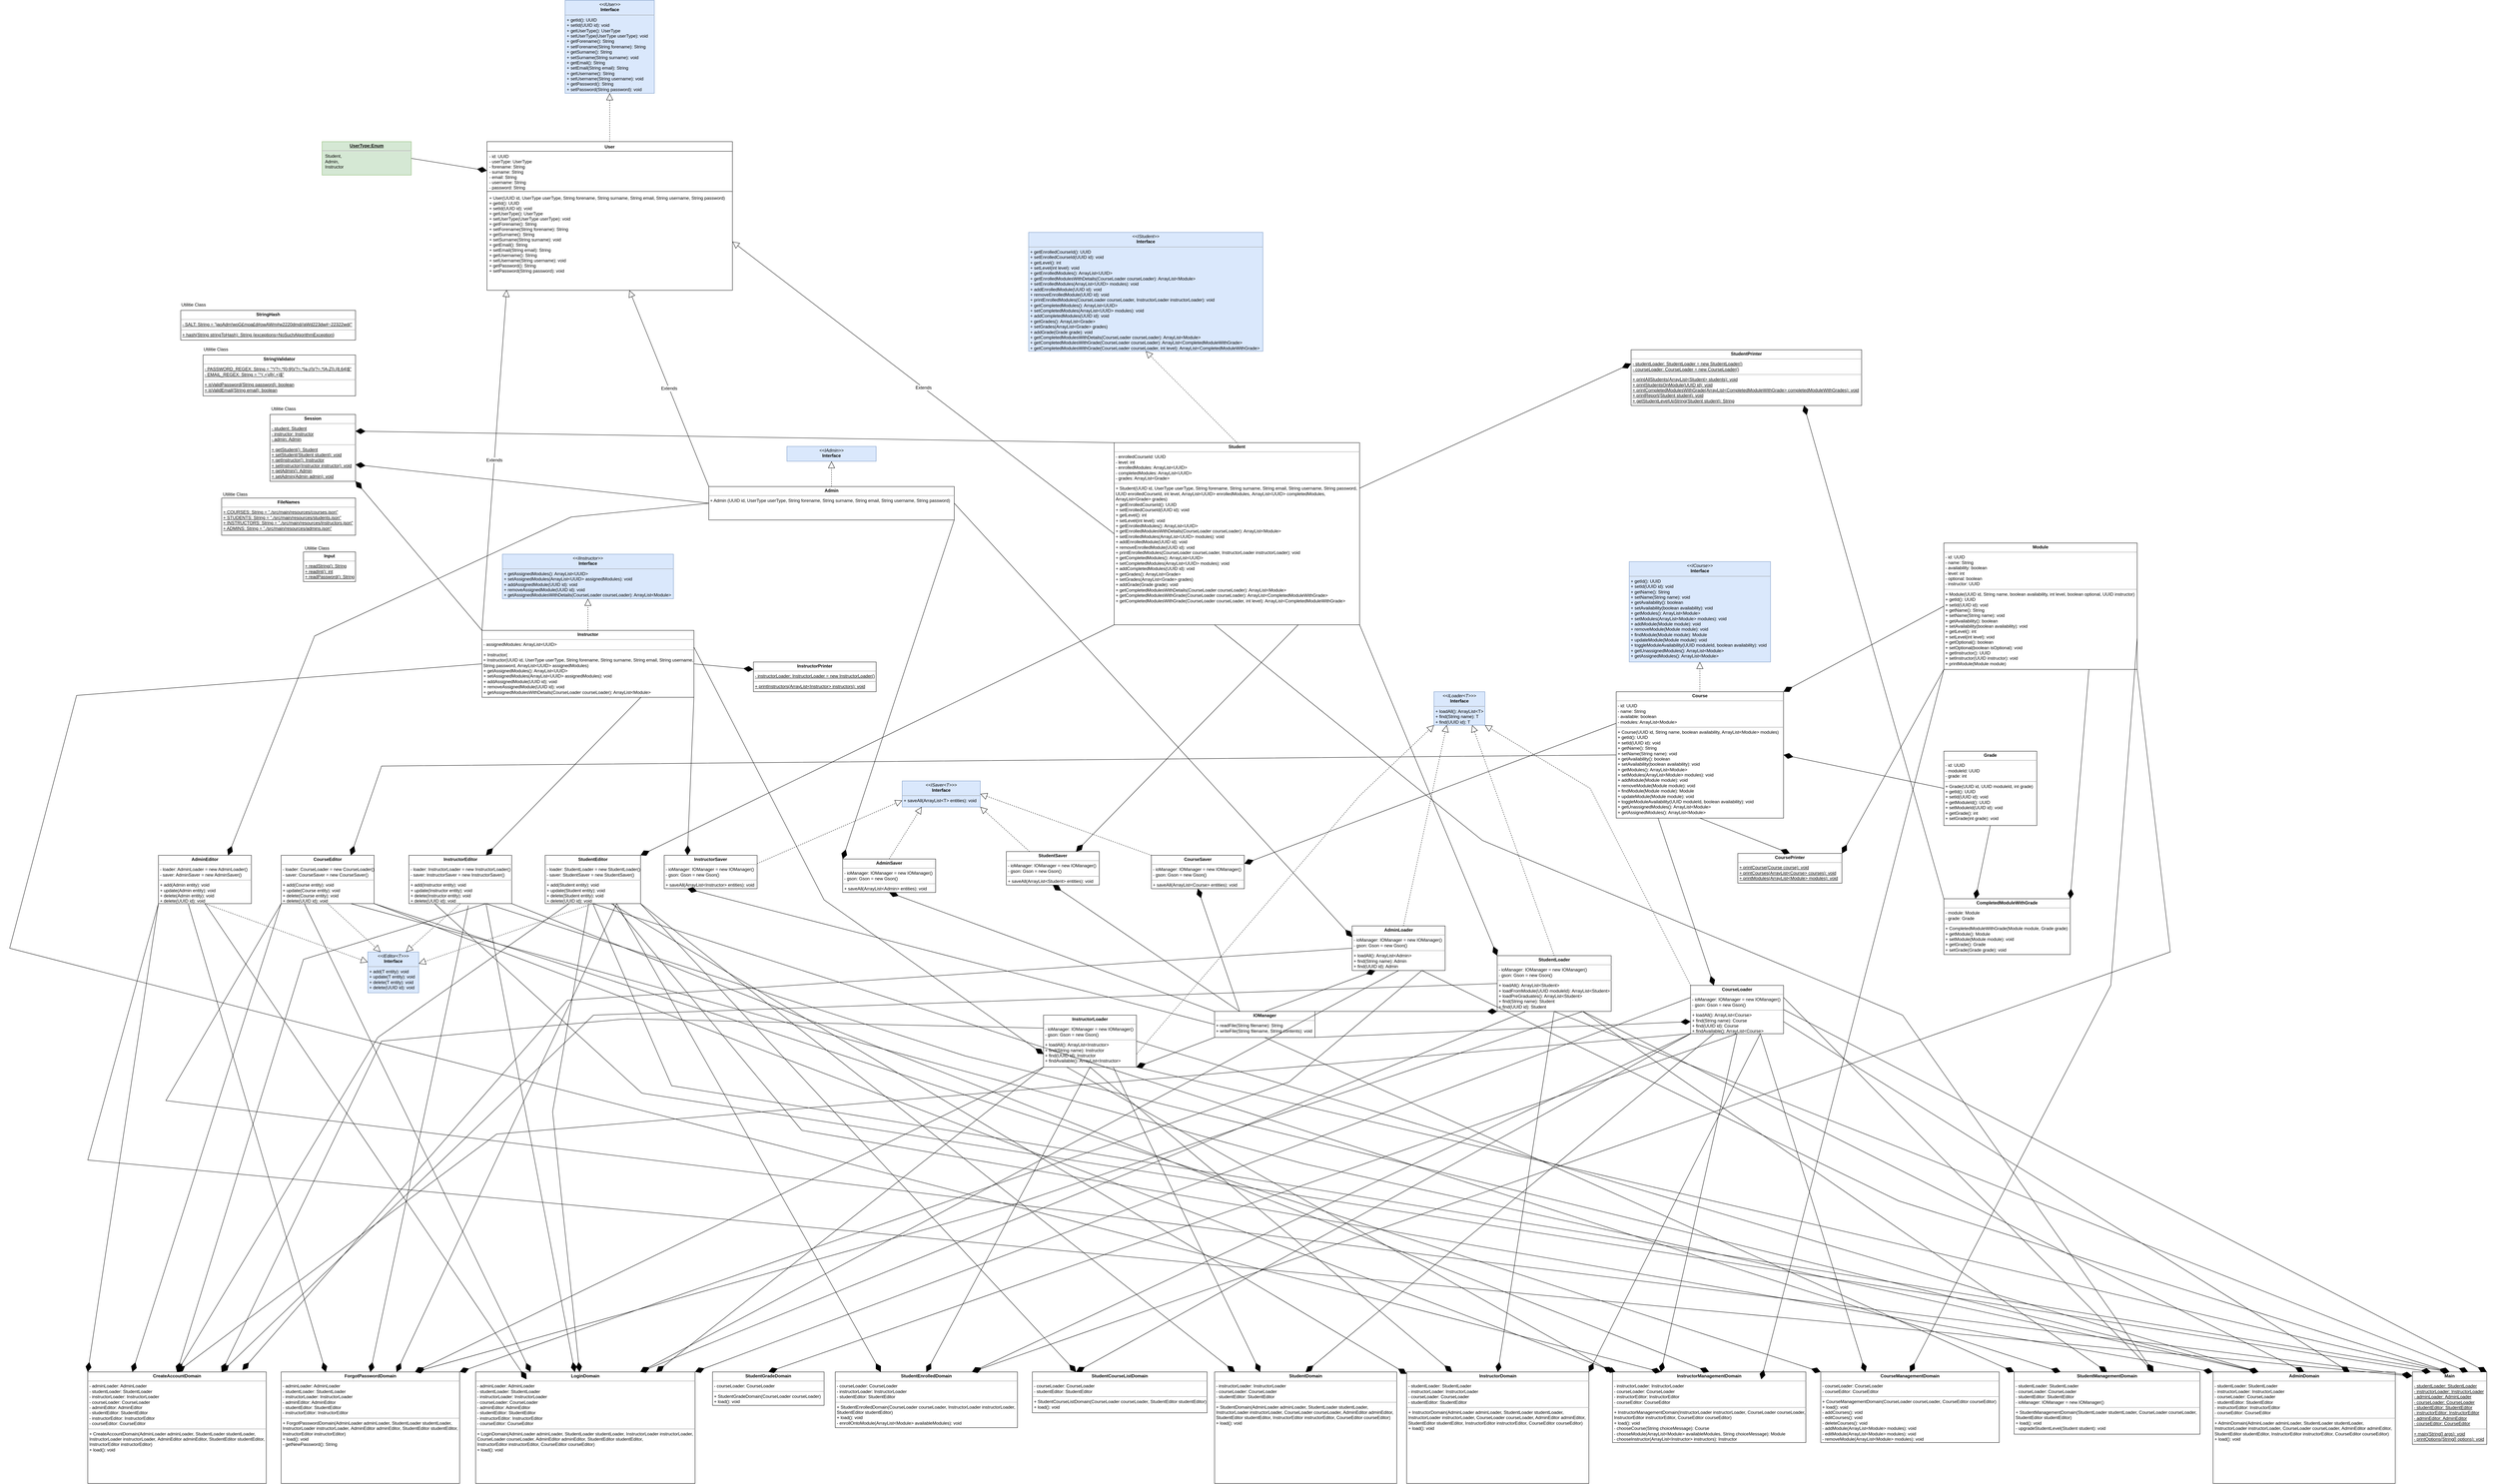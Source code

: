 <mxfile version="18.0.6" type="device"><diagram id="6u2dAsj34EPnC4etvENn" name="Page-1"><mxGraphModel dx="8463" dy="3043" grid="1" gridSize="10" guides="1" tooltips="1" connect="1" arrows="1" fold="1" page="1" pageScale="1" pageWidth="827" pageHeight="1169" math="0" shadow="0"><root><mxCell id="0"/><mxCell id="1" parent="0"/><mxCell id="89DifyzCYQlZU2Episf0-1" value="User" style="swimlane;fontStyle=1;align=center;verticalAlign=top;childLayout=stackLayout;horizontal=1;startSize=26;horizontalStack=0;resizeParent=1;resizeParentMax=0;resizeLast=0;collapsible=1;marginBottom=0;" parent="1" vertex="1"><mxGeometry x="-1436.5" y="1320" width="660" height="400" as="geometry"/></mxCell><mxCell id="89DifyzCYQlZU2Episf0-2" value="- id: UUID&#10;- userType: UserType&#10;- forename: String&#10;- surname: String&#10;- email: String&#10;- username: String&#10;- password: String" style="text;strokeColor=none;fillColor=none;align=left;verticalAlign=top;spacingLeft=4;spacingRight=4;overflow=hidden;rotatable=0;points=[[0,0.5],[1,0.5]];portConstraint=eastwest;" parent="89DifyzCYQlZU2Episf0-1" vertex="1"><mxGeometry y="26" width="660" height="104" as="geometry"/></mxCell><mxCell id="89DifyzCYQlZU2Episf0-3" value="" style="line;strokeWidth=1;fillColor=none;align=left;verticalAlign=middle;spacingTop=-1;spacingLeft=3;spacingRight=3;rotatable=0;labelPosition=right;points=[];portConstraint=eastwest;" parent="89DifyzCYQlZU2Episf0-1" vertex="1"><mxGeometry y="130" width="660" height="8" as="geometry"/></mxCell><mxCell id="89DifyzCYQlZU2Episf0-4" value="+ User(UUID id, UserType userType, String forename, String surname, String email, String username, String password)&#10;+ getId(): UUID&#10;+ setId(UUID id): void&#10;+ getUserType(): UserType&#10;+ setUserType(UserType userType): void&#10;+ getForename(): String&#10;+ setForename(String forename): String&#10;+ getSurname(): String&#10;+ setSurname(String surname): void&#10;+ getEmail(): String&#10;+ setEmail(String email): String&#10;+ getUsername(): String&#10;+ setUsername(String username): void&#10;+ getPassword(): String&#10;+ setPassword(String password): void" style="text;strokeColor=none;fillColor=none;align=left;verticalAlign=top;spacingLeft=4;spacingRight=4;overflow=hidden;rotatable=0;points=[[0,0.5],[1,0.5]];portConstraint=eastwest;" parent="89DifyzCYQlZU2Episf0-1" vertex="1"><mxGeometry y="138" width="660" height="262" as="geometry"/></mxCell><mxCell id="89DifyzCYQlZU2Episf0-5" value="&lt;p style=&quot;margin:0px;margin-top:4px;text-align:center;&quot;&gt;&lt;i&gt;&amp;lt;&amp;lt;IUser&amp;gt;&amp;gt;&lt;/i&gt;&lt;br&gt;&lt;b&gt;Interface&lt;/b&gt;&lt;/p&gt;&lt;hr size=&quot;1&quot;&gt;&lt;p style=&quot;margin:0px;margin-left:4px;&quot;&gt;+ getId(): UUID&lt;br style=&quot;padding: 0px; margin: 0px;&quot;&gt;+ setId(UUID id): void&lt;br style=&quot;padding: 0px; margin: 0px;&quot;&gt;+ getUserType(): UserType&lt;br style=&quot;padding: 0px; margin: 0px;&quot;&gt;+ setUserType(UserType userType): void&lt;br style=&quot;padding: 0px; margin: 0px;&quot;&gt;+ getForename(): String&lt;br style=&quot;padding: 0px; margin: 0px;&quot;&gt;+ setForename(String forename): String&lt;br style=&quot;padding: 0px; margin: 0px;&quot;&gt;+ getSurname(): String&lt;br style=&quot;padding: 0px; margin: 0px;&quot;&gt;+ setSurname(String surname): void&lt;br style=&quot;padding: 0px; margin: 0px;&quot;&gt;+ getEmail(): String&lt;br style=&quot;padding: 0px; margin: 0px;&quot;&gt;+ setEmail(String email): String&lt;br style=&quot;padding: 0px; margin: 0px;&quot;&gt;+ getUsername(): String&lt;br style=&quot;padding: 0px; margin: 0px;&quot;&gt;+ setUsername(String username): void&lt;br style=&quot;padding: 0px; margin: 0px;&quot;&gt;+ getPassword(): String&lt;br style=&quot;padding: 0px; margin: 0px;&quot;&gt;+ setPassword(String password): void&lt;br&gt;&lt;/p&gt;" style="verticalAlign=top;align=left;overflow=fill;fontSize=12;fontFamily=Helvetica;html=1;fillColor=#dae8fc;strokeColor=#6c8ebf;" parent="1" vertex="1"><mxGeometry x="-1226.5" y="940" width="240" height="250" as="geometry"/></mxCell><mxCell id="89DifyzCYQlZU2Episf0-6" value="&lt;p style=&quot;margin:0px;margin-top:4px;text-align:center;text-decoration:underline;&quot;&gt;&lt;b&gt;UserType:Enum&lt;/b&gt;&lt;/p&gt;&lt;hr&gt;&lt;p style=&quot;margin:0px;margin-left:8px;&quot;&gt;Student,&lt;/p&gt;&lt;p style=&quot;margin:0px;margin-left:8px;&quot;&gt;Admin,&lt;/p&gt;&lt;p style=&quot;margin:0px;margin-left:8px;&quot;&gt;Instructor&lt;/p&gt;" style="verticalAlign=top;align=left;overflow=fill;fontSize=12;fontFamily=Helvetica;html=1;fillColor=#d5e8d4;strokeColor=#82b366;" parent="1" vertex="1"><mxGeometry x="-1880" y="1320" width="240" height="90" as="geometry"/></mxCell><mxCell id="89DifyzCYQlZU2Episf0-11" value="&lt;p style=&quot;margin:0px;margin-top:4px;text-align:center;&quot;&gt;&lt;b&gt;Student&lt;/b&gt;&lt;/p&gt;&lt;hr size=&quot;1&quot;&gt;&lt;p style=&quot;margin:0px;margin-left:4px;&quot;&gt;- enrolledCourseId: UUID&lt;/p&gt;&lt;p style=&quot;margin:0px;margin-left:4px;&quot;&gt;- level: int&lt;/p&gt;&lt;p style=&quot;margin:0px;margin-left:4px;&quot;&gt;- enrolledModules: ArrayList&amp;lt;UUID&amp;gt;&lt;/p&gt;&lt;p style=&quot;margin:0px;margin-left:4px;&quot;&gt;- completedModules: ArrayList&amp;lt;UUID&amp;gt;&lt;/p&gt;&lt;p style=&quot;margin:0px;margin-left:4px;&quot;&gt;- grades: ArrayList&amp;lt;Grade&amp;gt;&lt;/p&gt;&lt;hr size=&quot;1&quot;&gt;&lt;p style=&quot;margin:0px;margin-left:4px;&quot;&gt;+ Student(UUID id, UserType userType,&amp;nbsp;&lt;span style=&quot;background-color: initial;&quot;&gt;String forename, String surname,&amp;nbsp;&lt;/span&gt;&lt;span style=&quot;background-color: initial;&quot;&gt;String email, String username,&amp;nbsp;&lt;/span&gt;&lt;span style=&quot;background-color: initial;&quot;&gt;String password,&amp;nbsp;&lt;/span&gt;&lt;/p&gt;&lt;p style=&quot;margin:0px;margin-left:4px;&quot;&gt;&lt;span style=&quot;background-color: initial;&quot;&gt;UUID enrolledCourseId,&amp;nbsp;&lt;/span&gt;&lt;span style=&quot;background-color: initial;&quot;&gt;int level, ArrayList&amp;lt;UUID&amp;gt; enrolledModules,&amp;nbsp;&lt;/span&gt;&lt;span style=&quot;background-color: initial;&quot;&gt;ArrayList&amp;lt;UUID&amp;gt; completedModules,&amp;nbsp;&lt;/span&gt;&lt;/p&gt;&lt;p style=&quot;margin:0px;margin-left:4px;&quot;&gt;&lt;span style=&quot;background-color: initial;&quot;&gt;ArrayList&amp;lt;Grade&amp;gt; grades)&lt;/span&gt;&lt;/p&gt;&lt;p style=&quot;margin:0px;margin-left:4px;&quot;&gt;+ getEnrolledCourseId(): UUID&lt;/p&gt;&lt;p style=&quot;margin:0px;margin-left:4px;&quot;&gt;+ setEnrolledCourseId(UUID id): void&lt;/p&gt;&lt;p style=&quot;margin:0px;margin-left:4px;&quot;&gt;+ getLevel(): int&lt;/p&gt;&lt;p style=&quot;margin:0px;margin-left:4px;&quot;&gt;+ setLevel(int level): void&lt;/p&gt;&lt;p style=&quot;margin:0px;margin-left:4px;&quot;&gt;+ getEnrolledModules(): ArrayList&amp;lt;UUID&amp;gt;&lt;/p&gt;&lt;p style=&quot;margin:0px;margin-left:4px;&quot;&gt;+ getEnrolledModulesWithDetails(CourseLoader courseLoader): ArrayList&amp;lt;Module&amp;gt;&lt;/p&gt;&lt;p style=&quot;margin:0px;margin-left:4px;&quot;&gt;+ setEnrolledModules(ArrayList&amp;lt;UUID&amp;gt; modules): void&lt;/p&gt;&lt;p style=&quot;margin:0px;margin-left:4px;&quot;&gt;+ addEnrolledModule(UUID id): void&lt;/p&gt;&lt;p style=&quot;margin:0px;margin-left:4px;&quot;&gt;+ removeEnrolledModule(UUID id): void&lt;/p&gt;&lt;p style=&quot;margin:0px;margin-left:4px;&quot;&gt;+ printEnrolledModules(CourseLoader courseLoader, InstructorLoader instructorLoader): void&lt;/p&gt;&lt;p style=&quot;margin:0px;margin-left:4px;&quot;&gt;+ getCompletedModules(): ArrayList&amp;lt;UUID&amp;gt;&lt;/p&gt;&lt;p style=&quot;margin:0px;margin-left:4px;&quot;&gt;+ setCompletedModules(ArrayList&amp;lt;UUID&amp;gt; modules): void&lt;/p&gt;&lt;p style=&quot;margin:0px;margin-left:4px;&quot;&gt;+ addCompletedModules(UUID id): void&lt;/p&gt;&lt;p style=&quot;margin:0px;margin-left:4px;&quot;&gt;+ getGrades(): ArrayList&amp;lt;Grade&amp;gt;&lt;/p&gt;&lt;p style=&quot;margin:0px;margin-left:4px;&quot;&gt;+ setGrades(ArrayList&amp;lt;Grade&amp;gt; grades)&lt;/p&gt;&lt;p style=&quot;margin:0px;margin-left:4px;&quot;&gt;+ addGrade(Grade grade): void&lt;/p&gt;&lt;p style=&quot;margin:0px;margin-left:4px;&quot;&gt;+ getCompletedModulesWithDetails(CourseLoader courseLoader): ArrayList&amp;lt;Module&amp;gt;&lt;/p&gt;&lt;p style=&quot;margin:0px;margin-left:4px;&quot;&gt;+ getCompletedModulesWithGrade(CourseLoader courseLoader): ArrayList&amp;lt;CompletedModuleWithGrade&amp;gt;&lt;/p&gt;&lt;p style=&quot;margin:0px;margin-left:4px;&quot;&gt;+ getCompletedModulesWithGrade(CourseLoader courseLoader, int level): ArrayList&amp;lt;CompletedModuleWithGrade&amp;gt;&lt;/p&gt;" style="verticalAlign=top;align=left;overflow=fill;fontSize=12;fontFamily=Helvetica;html=1;" parent="1" vertex="1"><mxGeometry x="250" y="2130" width="660" height="490" as="geometry"/></mxCell><mxCell id="89DifyzCYQlZU2Episf0-12" value="&lt;p style=&quot;margin:0px;margin-top:4px;text-align:center;&quot;&gt;&lt;b&gt;Admin&lt;/b&gt;&lt;/p&gt;&lt;hr size=&quot;1&quot;&gt;&lt;p style=&quot;margin:0px;margin-left:4px;&quot;&gt;&lt;/p&gt;&lt;p style=&quot;margin:0px;margin-left:4px;&quot;&gt;&lt;/p&gt;&amp;nbsp;+ Admin (UUID id, UserType userType, String forename, String surname, String email, String username, String password)" style="verticalAlign=top;align=left;overflow=fill;fontSize=12;fontFamily=Helvetica;html=1;" parent="1" vertex="1"><mxGeometry x="-840" y="2248" width="660" height="90" as="geometry"/></mxCell><mxCell id="89DifyzCYQlZU2Episf0-13" value="&lt;p style=&quot;margin:0px;margin-top:4px;text-align:center;&quot;&gt;&lt;b&gt;Instructor&lt;/b&gt;&lt;/p&gt;&lt;hr size=&quot;1&quot;&gt;&lt;p style=&quot;margin:0px;margin-left:4px;&quot;&gt;- assignedModules: ArrayList&amp;lt;UUID&amp;gt;&lt;/p&gt;&lt;hr size=&quot;1&quot;&gt;&lt;p style=&quot;margin:0px;margin-left:4px;&quot;&gt;+ Instructor(&lt;/p&gt;&amp;nbsp;+ Instructor(UUID id, UserType userType,&amp;nbsp;&lt;span style=&quot;background-color: initial;&quot;&gt;String forename, String surname,&amp;nbsp;&lt;/span&gt;&lt;span style=&quot;background-color: initial;&quot;&gt;String email, String username,&amp;nbsp;&lt;br&gt;&lt;/span&gt;&lt;span style=&quot;background-color: initial;&quot;&gt;&amp;nbsp;String password, ArrayList&amp;lt;UUID&amp;gt; assignedModules&lt;/span&gt;&lt;span style=&quot;background-color: initial;&quot;&gt;)&lt;/span&gt;&lt;span style=&quot;background-color: initial;&quot;&gt;&lt;br&gt;&lt;/span&gt;&lt;p style=&quot;margin:0px;margin-left:4px;&quot;&gt;+ getAssignedModules(): ArrayList&amp;lt;UUID&amp;gt;&lt;/p&gt;&lt;p style=&quot;margin:0px;margin-left:4px;&quot;&gt;+ setAssignedModules(ArrayList&amp;lt;UUID&amp;gt; assignedModules): void&lt;/p&gt;&lt;p style=&quot;margin:0px;margin-left:4px;&quot;&gt;+ addAssignedModule(UUID id): void&lt;/p&gt;&lt;p style=&quot;margin:0px;margin-left:4px;&quot;&gt;+ removeAssignedModule(UUID id): void&lt;/p&gt;&lt;p style=&quot;margin:0px;margin-left:4px;&quot;&gt;+ getAssignedModulesWithDetails(CourseLoader courseLoader): ArrayList&amp;lt;Module&amp;gt;&lt;/p&gt;" style="verticalAlign=top;align=left;overflow=fill;fontSize=12;fontFamily=Helvetica;html=1;" parent="1" vertex="1"><mxGeometry x="-1450" y="2635" width="570" height="180" as="geometry"/></mxCell><mxCell id="89DifyzCYQlZU2Episf0-14" value="&lt;p style=&quot;margin:0px;margin-top:4px;text-align:center;&quot;&gt;&lt;b&gt;Course&lt;/b&gt;&lt;/p&gt;&lt;hr size=&quot;1&quot;&gt;&lt;p style=&quot;margin:0px;margin-left:4px;&quot;&gt;- id: UUID&lt;/p&gt;&lt;p style=&quot;margin:0px;margin-left:4px;&quot;&gt;- name: String&lt;/p&gt;&lt;p style=&quot;margin:0px;margin-left:4px;&quot;&gt;- available: boolean&lt;/p&gt;&lt;p style=&quot;margin:0px;margin-left:4px;&quot;&gt;- modules: ArrayList&amp;lt;Module&amp;gt;&lt;/p&gt;&lt;hr size=&quot;1&quot;&gt;&lt;p style=&quot;margin:0px;margin-left:4px;&quot;&gt;+ Course(UUID id, String name, boolean availability, ArrayList&amp;lt;Module&amp;gt; modules)&lt;/p&gt;&lt;p style=&quot;margin:0px;margin-left:4px;&quot;&gt;+ getId(): UUID&lt;/p&gt;&lt;p style=&quot;margin:0px;margin-left:4px;&quot;&gt;+ setId(UUID id): void&lt;/p&gt;&lt;p style=&quot;margin:0px;margin-left:4px;&quot;&gt;+ getName(): String&lt;/p&gt;&lt;p style=&quot;margin:0px;margin-left:4px;&quot;&gt;+ setName(String name): void&lt;/p&gt;&lt;p style=&quot;margin:0px;margin-left:4px;&quot;&gt;+ getAvailability(): boolean&lt;/p&gt;&lt;p style=&quot;margin:0px;margin-left:4px;&quot;&gt;+ setAvailability(boolean availability): void&lt;/p&gt;&lt;p style=&quot;margin:0px;margin-left:4px;&quot;&gt;+ getModules(): ArrayList&amp;lt;Module&amp;gt;&lt;/p&gt;&lt;p style=&quot;margin:0px;margin-left:4px;&quot;&gt;+ setModules(ArrayList&amp;lt;Module&amp;gt; modules): void&lt;/p&gt;&lt;p style=&quot;margin:0px;margin-left:4px;&quot;&gt;+ addModule(Module module): void&lt;/p&gt;&lt;p style=&quot;margin:0px;margin-left:4px;&quot;&gt;+ removeModule(Module module): void&lt;/p&gt;&lt;p style=&quot;margin:0px;margin-left:4px;&quot;&gt;+ findModule(Module module): Module&lt;/p&gt;&lt;p style=&quot;margin:0px;margin-left:4px;&quot;&gt;+ updateModule(Module module): void&lt;/p&gt;&lt;p style=&quot;margin:0px;margin-left:4px;&quot;&gt;+ toggleModuleAvailability(UUID moduleId, boolean availability): void&lt;/p&gt;&lt;p style=&quot;margin:0px;margin-left:4px;&quot;&gt;+ getUnassignedModules(): ArrayList&amp;lt;Module&amp;gt;&lt;/p&gt;&lt;p style=&quot;margin:0px;margin-left:4px;&quot;&gt;+ getAssignedModules(): ArrayList&amp;lt;Module&amp;gt;&lt;/p&gt;&lt;p style=&quot;margin:0px;margin-left:4px;&quot;&gt;&lt;br&gt;&lt;/p&gt;" style="verticalAlign=top;align=left;overflow=fill;fontSize=12;fontFamily=Helvetica;html=1;" parent="1" vertex="1"><mxGeometry x="1600" y="2800" width="450" height="340" as="geometry"/></mxCell><mxCell id="89DifyzCYQlZU2Episf0-15" value="&lt;p style=&quot;margin:0px;margin-top:4px;text-align:center;&quot;&gt;&lt;b&gt;Module&lt;/b&gt;&lt;/p&gt;&lt;hr size=&quot;1&quot;&gt;&lt;p style=&quot;margin:0px;margin-left:4px;&quot;&gt;- id: UUID&lt;/p&gt;&lt;p style=&quot;margin:0px;margin-left:4px;&quot;&gt;- name: String&lt;/p&gt;&lt;p style=&quot;margin:0px;margin-left:4px;&quot;&gt;- availability: boolean&lt;/p&gt;&lt;p style=&quot;margin:0px;margin-left:4px;&quot;&gt;- level: int&lt;/p&gt;&lt;p style=&quot;margin:0px;margin-left:4px;&quot;&gt;- optional: boolean&lt;/p&gt;&lt;p style=&quot;margin:0px;margin-left:4px;&quot;&gt;- instructor: UUID&lt;/p&gt;&lt;hr size=&quot;1&quot;&gt;&lt;p style=&quot;margin:0px;margin-left:4px;&quot;&gt;+ Module(UUID id, String name, boolean availability, int level, boolean optional, UUID instructor)&lt;/p&gt;&lt;p style=&quot;margin:0px;margin-left:4px;&quot;&gt;+ getId(): UUID&lt;/p&gt;&lt;p style=&quot;margin:0px;margin-left:4px;&quot;&gt;+ setId(UUID id): void&lt;/p&gt;&lt;p style=&quot;margin:0px;margin-left:4px;&quot;&gt;+ getName(): String&lt;/p&gt;&lt;p style=&quot;margin:0px;margin-left:4px;&quot;&gt;+ setName(String name): void&lt;/p&gt;&lt;p style=&quot;margin:0px;margin-left:4px;&quot;&gt;+ getAvailability(): boolean&lt;/p&gt;&lt;p style=&quot;margin:0px;margin-left:4px;&quot;&gt;+ setAvailability(boolean availability): void&lt;/p&gt;&lt;p style=&quot;margin:0px;margin-left:4px;&quot;&gt;+ getLevel(): int&lt;/p&gt;&lt;p style=&quot;margin:0px;margin-left:4px;&quot;&gt;+ setLevel(int level): void&lt;/p&gt;&lt;p style=&quot;margin:0px;margin-left:4px;&quot;&gt;+ getOptional(): boolean&lt;/p&gt;&lt;p style=&quot;margin:0px;margin-left:4px;&quot;&gt;+ setOptional(boolean isOptional): void&lt;/p&gt;&lt;p style=&quot;margin:0px;margin-left:4px;&quot;&gt;+ getInstructor(): UUID&lt;/p&gt;&lt;p style=&quot;margin:0px;margin-left:4px;&quot;&gt;+ setInstructor(UUID instructor): void&lt;/p&gt;&lt;p style=&quot;margin:0px;margin-left:4px;&quot;&gt;+ printModule(Module module)&lt;/p&gt;" style="verticalAlign=top;align=left;overflow=fill;fontSize=12;fontFamily=Helvetica;html=1;" parent="1" vertex="1"><mxGeometry x="2481" y="2400" width="520" height="340" as="geometry"/></mxCell><mxCell id="89DifyzCYQlZU2Episf0-16" value="&lt;p style=&quot;margin:0px;margin-top:4px;text-align:center;&quot;&gt;&lt;b&gt;CompletedModuleWithGrade&lt;/b&gt;&lt;/p&gt;&lt;hr size=&quot;1&quot;&gt;&lt;p style=&quot;margin:0px;margin-left:4px;&quot;&gt;- module: Module&lt;/p&gt;&lt;p style=&quot;margin:0px;margin-left:4px;&quot;&gt;- grade: Grade&lt;/p&gt;&lt;hr size=&quot;1&quot;&gt;&lt;p style=&quot;margin:0px;margin-left:4px;&quot;&gt;+ CompletedModuleWithGrade(Module module, Grade grade)&lt;/p&gt;&lt;p style=&quot;margin:0px;margin-left:4px;&quot;&gt;+ getModule(): Module&lt;/p&gt;&lt;p style=&quot;margin:0px;margin-left:4px;&quot;&gt;+ setModule(Module module): void&lt;/p&gt;&lt;p style=&quot;margin:0px;margin-left:4px;&quot;&gt;+ getGrade(): Grade&lt;/p&gt;&lt;p style=&quot;margin:0px;margin-left:4px;&quot;&gt;+ setGrade(Grade grade): void&lt;/p&gt;" style="verticalAlign=top;align=left;overflow=fill;fontSize=12;fontFamily=Helvetica;html=1;" parent="1" vertex="1"><mxGeometry x="2481" y="3357" width="340" height="150" as="geometry"/></mxCell><mxCell id="89DifyzCYQlZU2Episf0-17" value="&lt;p style=&quot;margin:0px;margin-top:4px;text-align:center;&quot;&gt;&lt;b&gt;Grade&lt;/b&gt;&lt;/p&gt;&lt;hr size=&quot;1&quot;&gt;&lt;p style=&quot;margin:0px;margin-left:4px;&quot;&gt;- id: UUID&lt;/p&gt;&lt;p style=&quot;margin:0px;margin-left:4px;&quot;&gt;- moduleId: UUID&lt;/p&gt;&lt;p style=&quot;margin:0px;margin-left:4px;&quot;&gt;- grade: int&lt;/p&gt;&lt;hr size=&quot;1&quot;&gt;&lt;p style=&quot;margin:0px;margin-left:4px;&quot;&gt;+ Grade(UUID id, UUID moduleId, int grade)&lt;/p&gt;&lt;p style=&quot;margin:0px;margin-left:4px;&quot;&gt;+ getId(): UUID&lt;/p&gt;&lt;p style=&quot;margin:0px;margin-left:4px;&quot;&gt;+ setId(UUID id): void&lt;/p&gt;&lt;p style=&quot;margin:0px;margin-left:4px;&quot;&gt;+ getModuleId(): UUID&lt;/p&gt;&lt;p style=&quot;margin:0px;margin-left:4px;&quot;&gt;+ setModuleId(UUID id): void&lt;/p&gt;&lt;p style=&quot;margin:0px;margin-left:4px;&quot;&gt;+ getGrade(): int&lt;/p&gt;&lt;p style=&quot;margin:0px;margin-left:4px;&quot;&gt;+ setGrade(int grade): void&lt;/p&gt;" style="verticalAlign=top;align=left;overflow=fill;fontSize=12;fontFamily=Helvetica;html=1;" parent="1" vertex="1"><mxGeometry x="2481" y="2960" width="250" height="200" as="geometry"/></mxCell><mxCell id="89DifyzCYQlZU2Episf0-19" value="&lt;p style=&quot;margin:0px;margin-top:4px;text-align:center;&quot;&gt;&lt;i&gt;&amp;lt;&amp;lt;IInstructor&amp;gt;&amp;gt;&lt;/i&gt;&lt;br&gt;&lt;b&gt;Interface&lt;/b&gt;&lt;/p&gt;&lt;hr size=&quot;1&quot;&gt;&lt;p style=&quot;margin: 0px 0px 0px 4px;&quot;&gt;+ getAssignedModules(): ArrayList&amp;lt;UUID&amp;gt;&lt;/p&gt;&lt;p style=&quot;margin: 0px 0px 0px 4px;&quot;&gt;+ setAssignedModules(ArrayList&amp;lt;UUID&amp;gt; assignedModules): void&lt;/p&gt;&lt;p style=&quot;margin: 0px 0px 0px 4px;&quot;&gt;+ addAssignedModule(UUID id): void&lt;/p&gt;&lt;p style=&quot;margin: 0px 0px 0px 4px;&quot;&gt;+ removeAssignedModule(UUID id): void&lt;/p&gt;&lt;p style=&quot;margin: 0px 0px 0px 4px;&quot;&gt;+ getAssignedModulesWithDetails(CourseLoader courseLoader): ArrayList&amp;lt;Module&amp;gt;&lt;/p&gt;" style="verticalAlign=top;align=left;overflow=fill;fontSize=12;fontFamily=Helvetica;html=1;fillColor=#dae8fc;strokeColor=#6c8ebf;" parent="1" vertex="1"><mxGeometry x="-1395" y="2430" width="460" height="120" as="geometry"/></mxCell><mxCell id="89DifyzCYQlZU2Episf0-20" value="&lt;p style=&quot;margin:0px;margin-top:4px;text-align:center;&quot;&gt;&lt;i&gt;&amp;lt;&amp;lt;ICourse&amp;gt;&amp;gt;&lt;/i&gt;&lt;br&gt;&lt;b&gt;Interface&lt;/b&gt;&lt;/p&gt;&lt;hr size=&quot;1&quot;&gt;&lt;p style=&quot;margin: 0px 0px 0px 4px;&quot;&gt;+ getId(): UUID&lt;/p&gt;&lt;p style=&quot;margin: 0px 0px 0px 4px;&quot;&gt;+ setId(UUID id): void&lt;/p&gt;&lt;p style=&quot;margin: 0px 0px 0px 4px;&quot;&gt;+ getName(): String&lt;/p&gt;&lt;p style=&quot;margin: 0px 0px 0px 4px;&quot;&gt;+ setName(String name): void&lt;/p&gt;&lt;p style=&quot;margin: 0px 0px 0px 4px;&quot;&gt;+ getAvailability(): boolean&lt;/p&gt;&lt;p style=&quot;margin: 0px 0px 0px 4px;&quot;&gt;+ setAvailability(boolean availability): void&lt;/p&gt;&lt;p style=&quot;margin: 0px 0px 0px 4px;&quot;&gt;+ getModules(): ArrayList&amp;lt;Module&amp;gt;&lt;/p&gt;&lt;p style=&quot;margin: 0px 0px 0px 4px;&quot;&gt;+ setModules(ArrayList&amp;lt;Module&amp;gt; modules): void&lt;/p&gt;&lt;p style=&quot;margin: 0px 0px 0px 4px;&quot;&gt;+ addModule(Module module): void&lt;/p&gt;&lt;p style=&quot;margin: 0px 0px 0px 4px;&quot;&gt;+ removeModule(Module module): void&lt;/p&gt;&lt;p style=&quot;margin: 0px 0px 0px 4px;&quot;&gt;+ findModule(Module module): Module&lt;/p&gt;&lt;p style=&quot;margin: 0px 0px 0px 4px;&quot;&gt;+ updateModule(Module module): void&lt;/p&gt;&lt;p style=&quot;margin: 0px 0px 0px 4px;&quot;&gt;+ toggleModuleAvailability(UUID moduleId, boolean availability): void&lt;/p&gt;&lt;p style=&quot;margin: 0px 0px 0px 4px;&quot;&gt;+ getUnassignedModules(): ArrayList&amp;lt;Module&amp;gt;&lt;/p&gt;&lt;p style=&quot;margin: 0px 0px 0px 4px;&quot;&gt;+ getAssignedModules(): ArrayList&amp;lt;Module&amp;gt;&lt;/p&gt;" style="verticalAlign=top;align=left;overflow=fill;fontSize=12;fontFamily=Helvetica;html=1;fillColor=#dae8fc;strokeColor=#6c8ebf;" parent="1" vertex="1"><mxGeometry x="1635" y="2450" width="380" height="270" as="geometry"/></mxCell><mxCell id="89DifyzCYQlZU2Episf0-21" value="&lt;p style=&quot;margin:0px;margin-top:4px;text-align:center;&quot;&gt;&lt;i&gt;&amp;lt;&amp;lt;IStudent&amp;gt;&amp;gt;&lt;/i&gt;&lt;br&gt;&lt;b&gt;Interface&lt;/b&gt;&lt;/p&gt;&lt;hr size=&quot;1&quot;&gt;&lt;p style=&quot;margin: 0px 0px 0px 4px;&quot;&gt;+ getEnrolledCourseId(): UUID&lt;/p&gt;&lt;p style=&quot;margin: 0px 0px 0px 4px;&quot;&gt;+ setEnrolledCourseId(UUID id): void&lt;/p&gt;&lt;p style=&quot;margin: 0px 0px 0px 4px;&quot;&gt;+ getLevel(): int&lt;/p&gt;&lt;p style=&quot;margin: 0px 0px 0px 4px;&quot;&gt;+ setLevel(int level): void&lt;/p&gt;&lt;p style=&quot;margin: 0px 0px 0px 4px;&quot;&gt;+ getEnrolledModules(): ArrayList&amp;lt;UUID&amp;gt;&lt;/p&gt;&lt;p style=&quot;margin: 0px 0px 0px 4px;&quot;&gt;+ getEnrolledModulesWithDetails(CourseLoader courseLoader): ArrayList&amp;lt;Module&amp;gt;&lt;/p&gt;&lt;p style=&quot;margin: 0px 0px 0px 4px;&quot;&gt;+ setEnrolledModules(ArrayList&amp;lt;UUID&amp;gt; modules): void&lt;/p&gt;&lt;p style=&quot;margin: 0px 0px 0px 4px;&quot;&gt;+ addEnrolledModule(UUID id): void&lt;/p&gt;&lt;p style=&quot;margin: 0px 0px 0px 4px;&quot;&gt;+ removeEnrolledModule(UUID id): void&lt;/p&gt;&lt;p style=&quot;margin: 0px 0px 0px 4px;&quot;&gt;+ printEnrolledModules(CourseLoader courseLoader, InstructorLoader instructorLoader): void&lt;/p&gt;&lt;p style=&quot;margin: 0px 0px 0px 4px;&quot;&gt;+ getCompletedModules(): ArrayList&amp;lt;UUID&amp;gt;&lt;/p&gt;&lt;p style=&quot;margin: 0px 0px 0px 4px;&quot;&gt;+ setCompletedModules(ArrayList&amp;lt;UUID&amp;gt; modules): void&lt;/p&gt;&lt;p style=&quot;margin: 0px 0px 0px 4px;&quot;&gt;+ addCompletedModules(UUID id): void&lt;/p&gt;&lt;p style=&quot;margin: 0px 0px 0px 4px;&quot;&gt;+ getGrades(): ArrayList&amp;lt;Grade&amp;gt;&lt;/p&gt;&lt;p style=&quot;margin: 0px 0px 0px 4px;&quot;&gt;+ setGrades(ArrayList&amp;lt;Grade&amp;gt; grades)&lt;/p&gt;&lt;p style=&quot;margin: 0px 0px 0px 4px;&quot;&gt;+ addGrade(Grade grade): void&lt;/p&gt;&lt;p style=&quot;margin: 0px 0px 0px 4px;&quot;&gt;+ getCompletedModulesWithDetails(CourseLoader courseLoader): ArrayList&amp;lt;Module&amp;gt;&lt;/p&gt;&lt;p style=&quot;margin: 0px 0px 0px 4px;&quot;&gt;+ getCompletedModulesWithGrade(CourseLoader courseLoader): ArrayList&amp;lt;CompletedModuleWithGrade&amp;gt;&lt;/p&gt;&lt;p style=&quot;margin: 0px 0px 0px 4px;&quot;&gt;+ getCompletedModulesWithGrade(CourseLoader courseLoader, int level): ArrayList&amp;lt;CompletedModuleWithGrade&amp;gt;&lt;/p&gt;" style="verticalAlign=top;align=left;overflow=fill;fontSize=12;fontFamily=Helvetica;html=1;fillColor=#dae8fc;strokeColor=#6c8ebf;" parent="1" vertex="1"><mxGeometry x="20" y="1564" width="630" height="320" as="geometry"/></mxCell><mxCell id="89DifyzCYQlZU2Episf0-22" value="&lt;p style=&quot;margin:0px;margin-top:4px;text-align:center;&quot;&gt;&lt;i&gt;&amp;lt;&amp;lt;IAdmin&amp;gt;&amp;gt;&lt;/i&gt;&lt;br&gt;&lt;b&gt;Interface&lt;/b&gt;&lt;/p&gt;&lt;p style=&quot;margin:0px;margin-left:4px;&quot;&gt;&lt;br&gt;&lt;/p&gt;" style="verticalAlign=top;align=left;overflow=fill;fontSize=12;fontFamily=Helvetica;html=1;fillColor=#dae8fc;strokeColor=#6c8ebf;" parent="1" vertex="1"><mxGeometry x="-630" y="2140" width="240" height="40" as="geometry"/></mxCell><mxCell id="89DifyzCYQlZU2Episf0-23" value="&lt;p style=&quot;margin:0px;margin-top:4px;text-align:center;&quot;&gt;&lt;b&gt;StringHash&lt;/b&gt;&lt;/p&gt;&lt;hr size=&quot;1&quot;&gt;&lt;p style=&quot;margin:0px;margin-left:4px;&quot;&gt;&lt;font style=&quot;font-size: 12px;&quot;&gt;&lt;u&gt;- SALT: String = &quot;jaoAdm!woG£moa£d#owAWm#w2220dmd//aWd223dw#~22322wd(&lt;span style=&quot;background-color: initial;&quot;&gt;&quot;&lt;/span&gt;&lt;/u&gt;&lt;/font&gt;&lt;/p&gt;&lt;hr size=&quot;1&quot;&gt;&lt;p style=&quot;margin:0px;margin-left:4px;&quot;&gt;&lt;u&gt;+ hash(String stringToHash): String {exceptions=NoSuchAlgorithmException}&lt;/u&gt;&lt;/p&gt;" style="verticalAlign=top;align=left;overflow=fill;fontSize=12;fontFamily=Helvetica;html=1;" parent="1" vertex="1"><mxGeometry x="-2260" y="1774" width="470" height="80" as="geometry"/></mxCell><mxCell id="89DifyzCYQlZU2Episf0-24" value="&lt;p style=&quot;margin:0px;margin-top:4px;text-align:center;&quot;&gt;&lt;b&gt;StringValidator&lt;/b&gt;&lt;/p&gt;&lt;hr size=&quot;1&quot;&gt;&lt;p style=&quot;margin:0px;margin-left:4px;&quot;&gt;&lt;font style=&quot;font-size: 12px;&quot;&gt;&lt;u&gt;- PASSWORD_REGEX: String = &quot;^(?=.*[0-9])(?=.*[a-z])(?=.*[A-Z]).{8,64}$&quot;&lt;/u&gt;&lt;/font&gt;&lt;/p&gt;&lt;p style=&quot;margin:0px;margin-left:4px;&quot;&gt;&lt;font style=&quot;font-size: 12px;&quot;&gt;&lt;u&gt;- EMAIL_REGEX: String = &quot;^(.+)@(.+)$&quot;&lt;/u&gt;&lt;/font&gt;&lt;/p&gt;&lt;hr size=&quot;1&quot;&gt;&lt;p style=&quot;margin:0px;margin-left:4px;&quot;&gt;&lt;u&gt;+ isValidPassword(String password): boolean&lt;/u&gt;&lt;/p&gt;&lt;p style=&quot;margin:0px;margin-left:4px;&quot;&gt;&lt;u&gt;+ isValidEmail(String email): boolean&lt;/u&gt;&lt;/p&gt;" style="verticalAlign=top;align=left;overflow=fill;fontSize=12;fontFamily=Helvetica;html=1;" parent="1" vertex="1"><mxGeometry x="-2200" y="1894" width="410" height="110" as="geometry"/></mxCell><mxCell id="89DifyzCYQlZU2Episf0-25" value="&lt;p style=&quot;margin:0px;margin-top:4px;text-align:center;&quot;&gt;&lt;b&gt;Session&lt;/b&gt;&lt;/p&gt;&lt;hr size=&quot;1&quot;&gt;&lt;p style=&quot;margin:0px;margin-left:4px;&quot;&gt;&lt;font style=&quot;font-size: 12px;&quot;&gt;&lt;u&gt;- student: Student&lt;br&gt;&lt;/u&gt;&lt;/font&gt;&lt;/p&gt;&lt;p style=&quot;margin:0px;margin-left:4px;&quot;&gt;&lt;font style=&quot;font-size: 12px;&quot;&gt;&lt;u&gt;- instructor: Instructor&lt;/u&gt;&lt;/font&gt;&lt;/p&gt;&lt;p style=&quot;margin:0px;margin-left:4px;&quot;&gt;&lt;font style=&quot;font-size: 12px;&quot;&gt;&lt;u&gt;- admin: Admin&lt;/u&gt;&lt;/font&gt;&lt;/p&gt;&lt;hr size=&quot;1&quot;&gt;&lt;p style=&quot;margin:0px;margin-left:4px;&quot;&gt;&lt;u&gt;+ getStudent(): Student&lt;/u&gt;&lt;/p&gt;&lt;p style=&quot;margin:0px;margin-left:4px;&quot;&gt;&lt;u&gt;+ setStudent(Student student): void&lt;/u&gt;&lt;/p&gt;&lt;p style=&quot;margin:0px;margin-left:4px;&quot;&gt;&lt;u&gt;+ getInstructor(): Instructor&lt;/u&gt;&lt;/p&gt;&lt;p style=&quot;margin:0px;margin-left:4px;&quot;&gt;&lt;u&gt;+ setInstructor(Instructor instructor): void&lt;/u&gt;&lt;/p&gt;&lt;p style=&quot;margin:0px;margin-left:4px;&quot;&gt;&lt;u&gt;+ getAdmin(): Admin&lt;/u&gt;&lt;/p&gt;&lt;p style=&quot;margin:0px;margin-left:4px;&quot;&gt;&lt;u&gt;+ setAdmin(Admin admin): void&lt;/u&gt;&lt;/p&gt;" style="verticalAlign=top;align=left;overflow=fill;fontSize=12;fontFamily=Helvetica;html=1;" parent="1" vertex="1"><mxGeometry x="-2020" y="2054" width="230" height="180" as="geometry"/></mxCell><mxCell id="89DifyzCYQlZU2Episf0-26" value="&lt;p style=&quot;margin:0px;margin-top:4px;text-align:center;&quot;&gt;&lt;b&gt;Main&lt;/b&gt;&lt;/p&gt;&lt;hr size=&quot;1&quot;&gt;&lt;p style=&quot;margin:0px;margin-left:4px;&quot;&gt;&lt;font style=&quot;font-size: 12px;&quot;&gt;&lt;u&gt;- studentLoader: StudentLoader&lt;br&gt;&lt;/u&gt;&lt;/font&gt;&lt;/p&gt;&lt;p style=&quot;margin:0px;margin-left:4px;&quot;&gt;&lt;font style=&quot;font-size: 12px;&quot;&gt;&lt;u&gt;- instructorLoader: InstructorLoader&lt;/u&gt;&lt;/font&gt;&lt;/p&gt;&lt;p style=&quot;margin:0px;margin-left:4px;&quot;&gt;&lt;font style=&quot;font-size: 12px;&quot;&gt;&lt;u&gt;- adminLoader: AdminLoader&lt;/u&gt;&lt;/font&gt;&lt;/p&gt;&lt;p style=&quot;margin:0px;margin-left:4px;&quot;&gt;&lt;font style=&quot;font-size: 12px;&quot;&gt;&lt;u&gt;- courseLoader: CourseLoader&lt;/u&gt;&lt;/font&gt;&lt;/p&gt;&lt;p style=&quot;margin:0px;margin-left:4px;&quot;&gt;&lt;font style=&quot;font-size: 12px;&quot;&gt;&lt;u&gt;- studentEditor: StudentEditor&lt;/u&gt;&lt;/font&gt;&lt;/p&gt;&lt;p style=&quot;margin:0px;margin-left:4px;&quot;&gt;&lt;u&gt;- instructorEditor: InstructorEditor&lt;/u&gt;&lt;/p&gt;&lt;p style=&quot;margin:0px;margin-left:4px;&quot;&gt;&lt;u&gt;- adminEditor: AdminEditor&lt;/u&gt;&lt;/p&gt;&lt;p style=&quot;margin:0px;margin-left:4px;&quot;&gt;&lt;u&gt;- courseEditor: CourseEditor&lt;/u&gt;&lt;/p&gt;&lt;hr size=&quot;1&quot;&gt;&lt;p style=&quot;margin:0px;margin-left:4px;&quot;&gt;&lt;u&gt;+ main(String[] args): void&lt;br&gt;&lt;/u&gt;&lt;/p&gt;&lt;p style=&quot;margin:0px;margin-left:4px;&quot;&gt;&lt;u&gt;- printOptions(String[] options): void&lt;/u&gt;&lt;/p&gt;" style="verticalAlign=top;align=left;overflow=fill;fontSize=12;fontFamily=Helvetica;html=1;" parent="1" vertex="1"><mxGeometry x="3741" y="4630" width="200" height="195" as="geometry"/></mxCell><mxCell id="89DifyzCYQlZU2Episf0-28" value="&lt;p style=&quot;margin:0px;margin-top:4px;text-align:center;&quot;&gt;&lt;b&gt;FileNames&lt;/b&gt;&lt;/p&gt;&lt;hr size=&quot;1&quot;&gt;&lt;p style=&quot;margin:0px;margin-left:4px;&quot;&gt;&lt;u&gt;+ COURSES: String = &quot;./src/main/resources/courses.json&quot;&lt;/u&gt;&lt;/p&gt;&lt;p style=&quot;margin:0px;margin-left:4px;&quot;&gt;&lt;u&gt;+ STUDENTS: String = &quot;./src/main/resources/students.json&quot;&lt;/u&gt;&lt;/p&gt;&lt;p style=&quot;margin:0px;margin-left:4px;&quot;&gt;&lt;u&gt;+ INSTRUCTORS: String = &quot;./src/main/resources/instructors.json&quot;&lt;/u&gt;&lt;/p&gt;&lt;p style=&quot;margin:0px;margin-left:4px;&quot;&gt;&lt;u&gt;+ ADMINS: String = &quot;./src/main/resources/admins.json&quot;&lt;/u&gt;&lt;/p&gt;" style="verticalAlign=top;align=left;overflow=fill;fontSize=12;fontFamily=Helvetica;html=1;" parent="1" vertex="1"><mxGeometry x="-2150" y="2279" width="360" height="100" as="geometry"/></mxCell><mxCell id="89DifyzCYQlZU2Episf0-29" value="&lt;p style=&quot;margin:0px;margin-top:4px;text-align:center;&quot;&gt;&lt;b&gt;StudentPrinter&lt;/b&gt;&lt;/p&gt;&lt;hr size=&quot;1&quot;&gt;&lt;p style=&quot;margin:0px;margin-left:4px;&quot;&gt;&lt;font style=&quot;font-size: 12px;&quot;&gt;&lt;u&gt;- studentLoader: StudentLoader = new StudentLoader()&lt;br&gt;&lt;/u&gt;&lt;/font&gt;&lt;/p&gt;&lt;p style=&quot;margin:0px;margin-left:4px;&quot;&gt;&lt;font style=&quot;font-size: 12px;&quot;&gt;&lt;u&gt;- courseLoader: CourseLoader = new CourseLoader()&lt;/u&gt;&lt;/font&gt;&lt;/p&gt;&lt;hr size=&quot;1&quot;&gt;&lt;p style=&quot;margin:0px;margin-left:4px;&quot;&gt;&lt;u&gt;+ printAllStudents(ArrayList&amp;lt;Student&amp;gt; students): void&lt;/u&gt;&lt;/p&gt;&lt;p style=&quot;margin:0px;margin-left:4px;&quot;&gt;&lt;u&gt;+ printStudentsOnModule(UUID id): void&lt;/u&gt;&lt;/p&gt;&lt;p style=&quot;margin:0px;margin-left:4px;&quot;&gt;&lt;u&gt;+ printCompletedModulesWithGrade(ArrayList&amp;lt;CompletedModuleWithGrade&amp;gt; completedModuleWithGrades): void&lt;/u&gt;&lt;/p&gt;&lt;p style=&quot;margin:0px;margin-left:4px;&quot;&gt;&lt;u&gt;+ printReport(Student student): void&lt;/u&gt;&lt;/p&gt;&lt;p style=&quot;margin:0px;margin-left:4px;&quot;&gt;&lt;u&gt;+ getStudentLevelUpString(Student student): String&lt;/u&gt;&lt;/p&gt;" style="verticalAlign=top;align=left;overflow=fill;fontSize=12;fontFamily=Helvetica;html=1;" parent="1" vertex="1"><mxGeometry x="1640" y="1880" width="620" height="150" as="geometry"/></mxCell><mxCell id="89DifyzCYQlZU2Episf0-30" value="&lt;p style=&quot;margin:0px;margin-top:4px;text-align:center;&quot;&gt;&lt;b&gt;InstructorPrinter&lt;/b&gt;&lt;/p&gt;&lt;hr size=&quot;1&quot;&gt;&lt;p style=&quot;margin:0px;margin-left:4px;&quot;&gt;&lt;font style=&quot;font-size: 12px;&quot;&gt;&lt;u&gt;- instructorLoader: InstructorLoader = new InstructorLoader()&lt;br&gt;&lt;/u&gt;&lt;/font&gt;&lt;/p&gt;&lt;hr size=&quot;1&quot;&gt;&lt;p style=&quot;margin:0px;margin-left:4px;&quot;&gt;&lt;u&gt;+ printInstructors(ArrayList&amp;lt;Instructor&amp;gt; instructors): void&lt;/u&gt;&lt;/p&gt;" style="verticalAlign=top;align=left;overflow=fill;fontSize=12;fontFamily=Helvetica;html=1;" parent="1" vertex="1"><mxGeometry x="-720" y="2720" width="330" height="80" as="geometry"/></mxCell><mxCell id="89DifyzCYQlZU2Episf0-31" value="&lt;p style=&quot;margin:0px;margin-top:4px;text-align:center;&quot;&gt;&lt;b&gt;CoursePrinter&lt;/b&gt;&lt;/p&gt;&lt;hr size=&quot;1&quot;&gt;&lt;p style=&quot;margin:0px;margin-left:4px;&quot;&gt;&lt;u style=&quot;background-color: initial;&quot;&gt;+ printCourse(Course course): void&lt;/u&gt;&lt;/p&gt;&lt;p style=&quot;margin:0px;margin-left:4px;&quot;&gt;&lt;u style=&quot;background-color: initial;&quot;&gt;+ printCourses(ArrayList&amp;lt;Course&amp;gt; courses): void&lt;/u&gt;&lt;/p&gt;&lt;p style=&quot;margin:0px;margin-left:4px;&quot;&gt;&lt;u style=&quot;background-color: initial;&quot;&gt;+ printModules(ArrayList&amp;lt;Module&amp;gt; modules): void&lt;/u&gt;&lt;/p&gt;" style="verticalAlign=top;align=left;overflow=fill;fontSize=12;fontFamily=Helvetica;html=1;" parent="1" vertex="1"><mxGeometry x="1927" y="3235" width="280" height="80" as="geometry"/></mxCell><mxCell id="89DifyzCYQlZU2Episf0-32" value="&lt;p style=&quot;margin:0px;margin-top:4px;text-align:center;&quot;&gt;&lt;b&gt;IOManager&lt;/b&gt;&lt;/p&gt;&lt;hr size=&quot;1&quot;&gt;&lt;p style=&quot;margin:0px;margin-left:4px;&quot;&gt;+ readFile(String filename): String&lt;/p&gt;&lt;p style=&quot;margin:0px;margin-left:4px;&quot;&gt;+ writeFile(String filename, String contents): void&lt;/p&gt;" style="verticalAlign=top;align=left;overflow=fill;fontSize=12;fontFamily=Helvetica;html=1;" parent="1" vertex="1"><mxGeometry x="520" y="3660" width="270" height="70" as="geometry"/></mxCell><mxCell id="89DifyzCYQlZU2Episf0-33" value="&lt;p style=&quot;margin:0px;margin-top:4px;text-align:center;&quot;&gt;&lt;b&gt;Input&lt;/b&gt;&lt;/p&gt;&lt;hr size=&quot;1&quot;&gt;&lt;p style=&quot;margin:0px;margin-left:4px;&quot;&gt;&lt;u&gt;+ readString(): String&lt;/u&gt;&lt;/p&gt;&lt;p style=&quot;margin:0px;margin-left:4px;&quot;&gt;&lt;u&gt;+ readInt(): int&lt;/u&gt;&lt;/p&gt;&lt;p style=&quot;margin:0px;margin-left:4px;&quot;&gt;&lt;u&gt;+ readPassword(): String&lt;/u&gt;&lt;/p&gt;" style="verticalAlign=top;align=left;overflow=fill;fontSize=12;fontFamily=Helvetica;html=1;" parent="1" vertex="1"><mxGeometry x="-1930" y="2424" width="140" height="80" as="geometry"/></mxCell><mxCell id="89DifyzCYQlZU2Episf0-34" value="&lt;p style=&quot;margin:0px;margin-top:4px;text-align:center;&quot;&gt;&lt;i&gt;&amp;lt;&amp;lt;ILoader&amp;lt;T&amp;gt;&amp;gt;&amp;gt;&lt;/i&gt;&lt;br&gt;&lt;b&gt;Interface&lt;/b&gt;&lt;/p&gt;&lt;hr size=&quot;1&quot;&gt;&lt;p style=&quot;margin: 0px 0px 0px 4px;&quot;&gt;+ loadAll(): ArrayList&amp;lt;T&amp;gt;&lt;/p&gt;&lt;p style=&quot;margin: 0px 0px 0px 4px;&quot;&gt;+ find(String name): T&lt;/p&gt;&lt;p style=&quot;margin: 0px 0px 0px 4px;&quot;&gt;+ find(UUID id): T&lt;/p&gt;" style="verticalAlign=top;align=left;overflow=fill;fontSize=12;fontFamily=Helvetica;html=1;fillColor=#dae8fc;strokeColor=#6c8ebf;" parent="1" vertex="1"><mxGeometry x="1110" y="2800" width="137" height="90" as="geometry"/></mxCell><mxCell id="89DifyzCYQlZU2Episf0-35" value="&lt;p style=&quot;margin:0px;margin-top:4px;text-align:center;&quot;&gt;&lt;i&gt;&amp;lt;&amp;lt;ISaver&amp;lt;T&amp;gt;&amp;gt;&amp;gt;&lt;/i&gt;&lt;br&gt;&lt;b&gt;Interface&lt;/b&gt;&lt;/p&gt;&lt;hr size=&quot;1&quot;&gt;&lt;p style=&quot;margin: 0px 0px 0px 4px;&quot;&gt;+ saveAll(ArrayList&amp;lt;T&amp;gt; entities): void&lt;/p&gt;" style="verticalAlign=top;align=left;overflow=fill;fontSize=12;fontFamily=Helvetica;html=1;fillColor=#dae8fc;strokeColor=#6c8ebf;" parent="1" vertex="1"><mxGeometry x="-320" y="3040" width="210" height="70" as="geometry"/></mxCell><mxCell id="89DifyzCYQlZU2Episf0-36" value="&lt;p style=&quot;margin:0px;margin-top:4px;text-align:center;&quot;&gt;&lt;b&gt;InstructorSaver&lt;/b&gt;&lt;/p&gt;&lt;hr size=&quot;1&quot;&gt;&lt;p style=&quot;margin:0px;margin-left:4px;&quot;&gt;&lt;font style=&quot;font-size: 12px;&quot;&gt;- ioManager: IOManager = new IOManager()&lt;br&gt;&lt;/font&gt;&lt;/p&gt;&lt;p style=&quot;margin:0px;margin-left:4px;&quot;&gt;&lt;font style=&quot;font-size: 12px;&quot;&gt;- gson: Gson = new Gson()&lt;/font&gt;&lt;/p&gt;&lt;hr size=&quot;1&quot;&gt;&lt;p style=&quot;margin:0px;margin-left:4px;&quot;&gt;+ saveAll(ArrayList&amp;lt;Instructor&amp;gt; entities): void&lt;/p&gt;" style="verticalAlign=top;align=left;overflow=fill;fontSize=12;fontFamily=Helvetica;html=1;" parent="1" vertex="1"><mxGeometry x="-960" y="3240" width="250" height="90" as="geometry"/></mxCell><mxCell id="89DifyzCYQlZU2Episf0-38" value="&lt;p style=&quot;margin:0px;margin-top:4px;text-align:center;&quot;&gt;&lt;b&gt;StudentSaver&lt;/b&gt;&lt;/p&gt;&lt;hr size=&quot;1&quot;&gt;&lt;p style=&quot;margin:0px;margin-left:4px;&quot;&gt;&lt;font style=&quot;font-size: 12px;&quot;&gt;- ioManager: IOManager = new IOManager()&lt;br&gt;&lt;/font&gt;&lt;/p&gt;&lt;p style=&quot;margin:0px;margin-left:4px;&quot;&gt;&lt;font style=&quot;font-size: 12px;&quot;&gt;- gson: Gson = new Gson()&lt;/font&gt;&lt;/p&gt;&lt;hr size=&quot;1&quot;&gt;&lt;p style=&quot;margin:0px;margin-left:4px;&quot;&gt;+ saveAll(ArrayList&amp;lt;Student&amp;gt; entities): void&lt;/p&gt;" style="verticalAlign=top;align=left;overflow=fill;fontSize=12;fontFamily=Helvetica;html=1;" parent="1" vertex="1"><mxGeometry x="-40" y="3230" width="250" height="90" as="geometry"/></mxCell><mxCell id="89DifyzCYQlZU2Episf0-39" value="&lt;p style=&quot;margin:0px;margin-top:4px;text-align:center;&quot;&gt;&lt;b&gt;CourseSaver&lt;/b&gt;&lt;/p&gt;&lt;hr size=&quot;1&quot;&gt;&lt;p style=&quot;margin:0px;margin-left:4px;&quot;&gt;&lt;font style=&quot;font-size: 12px;&quot;&gt;- ioManager: IOManager = new IOManager()&lt;br&gt;&lt;/font&gt;&lt;/p&gt;&lt;p style=&quot;margin:0px;margin-left:4px;&quot;&gt;&lt;font style=&quot;font-size: 12px;&quot;&gt;- gson: Gson = new Gson()&lt;/font&gt;&lt;/p&gt;&lt;hr size=&quot;1&quot;&gt;&lt;p style=&quot;margin:0px;margin-left:4px;&quot;&gt;+ saveAll(ArrayList&amp;lt;Course&amp;gt; entities): void&lt;/p&gt;" style="verticalAlign=top;align=left;overflow=fill;fontSize=12;fontFamily=Helvetica;html=1;" parent="1" vertex="1"><mxGeometry x="350" y="3240" width="250" height="90" as="geometry"/></mxCell><mxCell id="89DifyzCYQlZU2Episf0-40" value="&lt;p style=&quot;margin:0px;margin-top:4px;text-align:center;&quot;&gt;&lt;b&gt;InstructorLoader&lt;/b&gt;&lt;/p&gt;&lt;hr size=&quot;1&quot;&gt;&lt;p style=&quot;margin:0px;margin-left:4px;&quot;&gt;&lt;font style=&quot;font-size: 12px;&quot;&gt;- ioManager: IOManager = new IOManager()&lt;br&gt;&lt;/font&gt;&lt;/p&gt;&lt;p style=&quot;margin:0px;margin-left:4px;&quot;&gt;&lt;font style=&quot;font-size: 12px;&quot;&gt;- gson: Gson = new Gson()&lt;/font&gt;&lt;/p&gt;&lt;hr size=&quot;1&quot;&gt;&lt;p style=&quot;margin: 0px 0px 0px 4px;&quot;&gt;+ loadAll(): ArrayList&amp;lt;Instructor&amp;gt;&lt;/p&gt;&lt;p style=&quot;margin: 0px 0px 0px 4px;&quot;&gt;+ find(String name): Instructor&lt;/p&gt;&lt;p style=&quot;margin: 0px 0px 0px 4px;&quot;&gt;+ find(UUID id): Instructor&lt;/p&gt;&lt;p style=&quot;margin: 0px 0px 0px 4px;&quot;&gt;+ findAvailable(): ArrayList&amp;lt;Instructor&amp;gt;&lt;/p&gt;" style="verticalAlign=top;align=left;overflow=fill;fontSize=12;fontFamily=Helvetica;html=1;" parent="1" vertex="1"><mxGeometry x="60" y="3670" width="250" height="140" as="geometry"/></mxCell><mxCell id="89DifyzCYQlZU2Episf0-41" value="&lt;p style=&quot;margin:0px;margin-top:4px;text-align:center;&quot;&gt;&lt;b&gt;AdminLoader&lt;/b&gt;&lt;/p&gt;&lt;hr size=&quot;1&quot;&gt;&lt;p style=&quot;margin:0px;margin-left:4px;&quot;&gt;&lt;font style=&quot;font-size: 12px;&quot;&gt;- ioManager: IOManager = new IOManager()&lt;br&gt;&lt;/font&gt;&lt;/p&gt;&lt;p style=&quot;margin:0px;margin-left:4px;&quot;&gt;&lt;font style=&quot;font-size: 12px;&quot;&gt;- gson: Gson = new Gson()&lt;/font&gt;&lt;/p&gt;&lt;hr size=&quot;1&quot;&gt;&lt;p style=&quot;margin: 0px 0px 0px 4px;&quot;&gt;+ loadAll(): ArrayList&amp;lt;Admin&amp;gt;&lt;/p&gt;&lt;p style=&quot;margin: 0px 0px 0px 4px;&quot;&gt;+ find(String name): Admin&lt;/p&gt;&lt;p style=&quot;margin: 0px 0px 0px 4px;&quot;&gt;+ find(UUID id): Admin&lt;/p&gt;" style="verticalAlign=top;align=left;overflow=fill;fontSize=12;fontFamily=Helvetica;html=1;" parent="1" vertex="1"><mxGeometry x="890" y="3430" width="250" height="120" as="geometry"/></mxCell><mxCell id="89DifyzCYQlZU2Episf0-42" value="&lt;p style=&quot;margin:0px;margin-top:4px;text-align:center;&quot;&gt;&lt;b&gt;StudentLoader&lt;/b&gt;&lt;/p&gt;&lt;hr size=&quot;1&quot;&gt;&lt;p style=&quot;margin:0px;margin-left:4px;&quot;&gt;&lt;font style=&quot;font-size: 12px;&quot;&gt;- ioManager: IOManager = new IOManager()&lt;br&gt;&lt;/font&gt;&lt;/p&gt;&lt;p style=&quot;margin:0px;margin-left:4px;&quot;&gt;&lt;font style=&quot;font-size: 12px;&quot;&gt;- gson: Gson = new Gson()&lt;/font&gt;&lt;/p&gt;&lt;hr size=&quot;1&quot;&gt;&lt;p style=&quot;margin: 0px 0px 0px 4px;&quot;&gt;+ loadAll(): ArrayList&amp;lt;Student&amp;gt;&lt;/p&gt;&lt;p style=&quot;margin: 0px 0px 0px 4px;&quot;&gt;+ loadFromModule(UUID moduleId): ArrayList&amp;lt;Student&amp;gt;&lt;/p&gt;&lt;p style=&quot;margin: 0px 0px 0px 4px;&quot;&gt;+ loadPreGraduates(): ArrayList&amp;lt;Student&amp;gt;&lt;/p&gt;&lt;p style=&quot;margin: 0px 0px 0px 4px;&quot;&gt;+ find(String name): Student&lt;/p&gt;&lt;p style=&quot;margin: 0px 0px 0px 4px;&quot;&gt;+ find(UUID id): Student&lt;/p&gt;" style="verticalAlign=top;align=left;overflow=fill;fontSize=12;fontFamily=Helvetica;html=1;" parent="1" vertex="1"><mxGeometry x="1280" y="3510" width="306.5" height="150" as="geometry"/></mxCell><mxCell id="89DifyzCYQlZU2Episf0-43" value="&lt;p style=&quot;margin:0px;margin-top:4px;text-align:center;&quot;&gt;&lt;b&gt;CourseLoader&lt;/b&gt;&lt;/p&gt;&lt;hr size=&quot;1&quot;&gt;&lt;p style=&quot;margin:0px;margin-left:4px;&quot;&gt;&lt;font style=&quot;font-size: 12px;&quot;&gt;- ioManager: IOManager = new IOManager()&lt;br&gt;&lt;/font&gt;&lt;/p&gt;&lt;p style=&quot;margin:0px;margin-left:4px;&quot;&gt;&lt;font style=&quot;font-size: 12px;&quot;&gt;- gson: Gson = new Gson()&lt;/font&gt;&lt;/p&gt;&lt;hr size=&quot;1&quot;&gt;&lt;p style=&quot;margin: 0px 0px 0px 4px;&quot;&gt;+ loadAll(): ArrayList&amp;lt;Course&amp;gt;&lt;/p&gt;&lt;p style=&quot;margin: 0px 0px 0px 4px;&quot;&gt;+ find(String name): Course&lt;/p&gt;&lt;p style=&quot;margin: 0px 0px 0px 4px;&quot;&gt;+ find(UUID id): Course&lt;/p&gt;&lt;p style=&quot;margin: 0px 0px 0px 4px;&quot;&gt;+ findAvailable(): ArrayList&amp;lt;Course&amp;gt;&lt;/p&gt;" style="verticalAlign=top;align=left;overflow=fill;fontSize=12;fontFamily=Helvetica;html=1;" parent="1" vertex="1"><mxGeometry x="1800" y="3590" width="250" height="130" as="geometry"/></mxCell><mxCell id="89DifyzCYQlZU2Episf0-44" value="&lt;p style=&quot;margin:0px;margin-top:4px;text-align:center;&quot;&gt;&lt;i&gt;&amp;lt;&amp;lt;IEditor&amp;lt;T&amp;gt;&amp;gt;&amp;gt;&lt;/i&gt;&lt;br&gt;&lt;b&gt;Interface&lt;/b&gt;&lt;/p&gt;&lt;hr size=&quot;1&quot;&gt;&lt;p style=&quot;margin: 0px 0px 0px 4px;&quot;&gt;+ add(T entity): void&lt;/p&gt;&lt;p style=&quot;margin: 0px 0px 0px 4px;&quot;&gt;+ update(T entity): void&lt;/p&gt;&lt;p style=&quot;margin: 0px 0px 0px 4px;&quot;&gt;+ delete(T entity): void&lt;/p&gt;&lt;p style=&quot;margin: 0px 0px 0px 4px;&quot;&gt;+ delete(UUID id): void&lt;/p&gt;" style="verticalAlign=top;align=left;overflow=fill;fontSize=12;fontFamily=Helvetica;html=1;fillColor=#dae8fc;strokeColor=#6c8ebf;" parent="1" vertex="1"><mxGeometry x="-1757" y="3500" width="137" height="110" as="geometry"/></mxCell><mxCell id="89DifyzCYQlZU2Episf0-45" value="&lt;p style=&quot;margin:0px;margin-top:4px;text-align:center;&quot;&gt;&lt;b&gt;AdminEditor&lt;/b&gt;&lt;/p&gt;&lt;hr size=&quot;1&quot;&gt;&lt;p style=&quot;margin:0px;margin-left:4px;&quot;&gt;&lt;font style=&quot;font-size: 12px;&quot;&gt;- loader: AdminLoader = new AdminLoader()&lt;br&gt;&lt;/font&gt;&lt;/p&gt;&lt;p style=&quot;margin:0px;margin-left:4px;&quot;&gt;&lt;font style=&quot;font-size: 12px;&quot;&gt;- saver: AdminSaver = new AdminSaver()&lt;/font&gt;&lt;/p&gt;&lt;hr size=&quot;1&quot;&gt;&lt;p style=&quot;margin: 0px 0px 0px 4px;&quot;&gt;+ add(Admin entity): void&lt;/p&gt;&lt;p style=&quot;margin: 0px 0px 0px 4px;&quot;&gt;+ update(Admin entity): void&lt;/p&gt;&lt;p style=&quot;margin: 0px 0px 0px 4px;&quot;&gt;+ delete(Admin entity): void&lt;/p&gt;&lt;p style=&quot;margin: 0px 0px 0px 4px;&quot;&gt;+ delete(UUID id): void&lt;/p&gt;" style="verticalAlign=top;align=left;overflow=fill;fontSize=12;fontFamily=Helvetica;html=1;" parent="1" vertex="1"><mxGeometry x="-2320" y="3240" width="250" height="130" as="geometry"/></mxCell><mxCell id="89DifyzCYQlZU2Episf0-46" value="&lt;p style=&quot;margin:0px;margin-top:4px;text-align:center;&quot;&gt;&lt;b&gt;CourseEditor&lt;/b&gt;&lt;/p&gt;&lt;hr size=&quot;1&quot;&gt;&lt;p style=&quot;margin:0px;margin-left:4px;&quot;&gt;&lt;font style=&quot;font-size: 12px;&quot;&gt;- loader: CourseLoader = new CourseLoader()&lt;br&gt;&lt;/font&gt;&lt;/p&gt;&lt;p style=&quot;margin:0px;margin-left:4px;&quot;&gt;&lt;font style=&quot;font-size: 12px;&quot;&gt;- saver: CourseSaver = new CourseSaver()&lt;/font&gt;&lt;/p&gt;&lt;hr size=&quot;1&quot;&gt;&lt;p style=&quot;margin: 0px 0px 0px 4px;&quot;&gt;+ add(Course entity): void&lt;/p&gt;&lt;p style=&quot;margin: 0px 0px 0px 4px;&quot;&gt;+ update(Course entity): void&lt;/p&gt;&lt;p style=&quot;margin: 0px 0px 0px 4px;&quot;&gt;+ delete(Course entity): void&lt;/p&gt;&lt;p style=&quot;margin: 0px 0px 0px 4px;&quot;&gt;+ delete(UUID id): void&lt;/p&gt;" style="verticalAlign=top;align=left;overflow=fill;fontSize=12;fontFamily=Helvetica;html=1;" parent="1" vertex="1"><mxGeometry x="-1990" y="3240" width="250" height="130" as="geometry"/></mxCell><mxCell id="89DifyzCYQlZU2Episf0-47" value="&lt;p style=&quot;margin:0px;margin-top:4px;text-align:center;&quot;&gt;&lt;b&gt;InstructorEditor&lt;/b&gt;&lt;/p&gt;&lt;hr size=&quot;1&quot;&gt;&lt;p style=&quot;margin:0px;margin-left:4px;&quot;&gt;&lt;font style=&quot;font-size: 12px;&quot;&gt;- loader: InstructorLoader = new InstructorLoader()&lt;br&gt;&lt;/font&gt;&lt;/p&gt;&lt;p style=&quot;margin:0px;margin-left:4px;&quot;&gt;&lt;font style=&quot;font-size: 12px;&quot;&gt;- saver: InstructorSaver = new InstructorSaver()&lt;/font&gt;&lt;/p&gt;&lt;hr size=&quot;1&quot;&gt;&lt;p style=&quot;margin: 0px 0px 0px 4px;&quot;&gt;+ add(Instructor entity): void&lt;/p&gt;&lt;p style=&quot;margin: 0px 0px 0px 4px;&quot;&gt;+ update(Instructor entity): void&lt;/p&gt;&lt;p style=&quot;margin: 0px 0px 0px 4px;&quot;&gt;+ delete(Instructor entity): void&lt;/p&gt;&lt;p style=&quot;margin: 0px 0px 0px 4px;&quot;&gt;+ delete(UUID id): void&lt;/p&gt;" style="verticalAlign=top;align=left;overflow=fill;fontSize=12;fontFamily=Helvetica;html=1;" parent="1" vertex="1"><mxGeometry x="-1646.5" y="3240" width="276.5" height="130" as="geometry"/></mxCell><mxCell id="89DifyzCYQlZU2Episf0-48" value="&lt;p style=&quot;margin:0px;margin-top:4px;text-align:center;&quot;&gt;&lt;b&gt;StudentEditor&lt;/b&gt;&lt;/p&gt;&lt;hr size=&quot;1&quot;&gt;&lt;p style=&quot;margin:0px;margin-left:4px;&quot;&gt;&lt;font style=&quot;font-size: 12px;&quot;&gt;- loader: StudentLoader = new StudentLoader()&lt;br&gt;&lt;/font&gt;&lt;/p&gt;&lt;p style=&quot;margin:0px;margin-left:4px;&quot;&gt;&lt;font style=&quot;font-size: 12px;&quot;&gt;- saver: StudentSaver = new StudentSaver()&lt;/font&gt;&lt;/p&gt;&lt;hr size=&quot;1&quot;&gt;&lt;p style=&quot;margin: 0px 0px 0px 4px;&quot;&gt;+ add(Student entity): void&lt;/p&gt;&lt;p style=&quot;margin: 0px 0px 0px 4px;&quot;&gt;+ update(Student entity): void&lt;/p&gt;&lt;p style=&quot;margin: 0px 0px 0px 4px;&quot;&gt;+ delete(Student entity): void&lt;/p&gt;&lt;p style=&quot;margin: 0px 0px 0px 4px;&quot;&gt;+ delete(UUID id): void&lt;/p&gt;" style="verticalAlign=top;align=left;overflow=fill;fontSize=12;fontFamily=Helvetica;html=1;" parent="1" vertex="1"><mxGeometry x="-1280" y="3240" width="256.5" height="130" as="geometry"/></mxCell><mxCell id="89DifyzCYQlZU2Episf0-49" value="&lt;p style=&quot;margin:0px;margin-top:4px;text-align:center;&quot;&gt;&lt;b&gt;LoginDomain&lt;/b&gt;&lt;/p&gt;&lt;hr size=&quot;1&quot;&gt;&lt;p style=&quot;margin:0px;margin-left:4px;&quot;&gt;&lt;font style=&quot;font-size: 12px;&quot;&gt;- adminLoader: AdminLoader&lt;br&gt;&lt;/font&gt;&lt;/p&gt;&lt;p style=&quot;margin:0px;margin-left:4px;&quot;&gt;&lt;font style=&quot;font-size: 12px;&quot;&gt;- studentLoader: StudentLoader&lt;/font&gt;&lt;/p&gt;&lt;p style=&quot;margin:0px;margin-left:4px;&quot;&gt;&lt;font style=&quot;font-size: 12px;&quot;&gt;- instructorLoader: InstructorLoader&lt;/font&gt;&lt;/p&gt;&lt;p style=&quot;margin:0px;margin-left:4px;&quot;&gt;&lt;font style=&quot;font-size: 12px;&quot;&gt;- courseLoader: CourseLoader&lt;/font&gt;&lt;/p&gt;&lt;p style=&quot;margin:0px;margin-left:4px;&quot;&gt;&lt;font style=&quot;font-size: 12px;&quot;&gt;- adminEditor: AdminEditor&lt;/font&gt;&lt;/p&gt;&lt;p style=&quot;margin:0px;margin-left:4px;&quot;&gt;&lt;font style=&quot;font-size: 12px;&quot;&gt;- studentEditor: StudentEditor&lt;/font&gt;&lt;/p&gt;&lt;p style=&quot;margin:0px;margin-left:4px;&quot;&gt;&lt;font style=&quot;font-size: 12px;&quot;&gt;- instructorEditor: InstructorEditor&lt;/font&gt;&lt;/p&gt;&lt;p style=&quot;margin:0px;margin-left:4px;&quot;&gt;&lt;font style=&quot;font-size: 12px;&quot;&gt;- courseEditor: CourseEditor&lt;/font&gt;&lt;/p&gt;&lt;hr size=&quot;1&quot;&gt;&lt;p style=&quot;margin:0px;margin-left:4px;&quot;&gt;+ LoginDomain(AdminLoader adminLoader, StudentLoader studentLoader, InstructorLoader instructorLoader,&lt;/p&gt;&lt;p style=&quot;margin:0px;margin-left:4px;&quot;&gt;CourseLoader courseLoader, AdminEditor adminEditor, StudentEditor studentEditor,&amp;nbsp;&lt;/p&gt;&lt;p style=&quot;margin:0px;margin-left:4px;&quot;&gt;InstructorEditor instructorEditor,&amp;nbsp;&lt;span style=&quot;background-color: initial;&quot;&gt;CourseEditor courseEditor)&lt;/span&gt;&lt;/p&gt;&lt;p style=&quot;margin:0px;margin-left:4px;&quot;&gt;+ load(): void&lt;br&gt;&lt;/p&gt;" style="verticalAlign=top;align=left;overflow=fill;fontSize=12;fontFamily=Helvetica;html=1;" parent="1" vertex="1"><mxGeometry x="-1467" y="4630" width="590" height="300" as="geometry"/></mxCell><mxCell id="89DifyzCYQlZU2Episf0-50" value="&lt;p style=&quot;margin:0px;margin-top:4px;text-align:center;&quot;&gt;&lt;b&gt;ForgotPasswordDomain&lt;/b&gt;&lt;/p&gt;&lt;hr size=&quot;1&quot;&gt;&lt;p style=&quot;margin:0px;margin-left:4px;&quot;&gt;&lt;font style=&quot;font-size: 12px;&quot;&gt;- adminLoader: AdminLoader&lt;br&gt;&lt;/font&gt;&lt;/p&gt;&lt;p style=&quot;margin:0px;margin-left:4px;&quot;&gt;&lt;font style=&quot;font-size: 12px;&quot;&gt;- studentLoader: StudentLoader&lt;/font&gt;&lt;/p&gt;&lt;p style=&quot;margin:0px;margin-left:4px;&quot;&gt;&lt;font style=&quot;font-size: 12px;&quot;&gt;- instructorLoader: InstructorLoader&lt;/font&gt;&lt;/p&gt;&lt;p style=&quot;margin:0px;margin-left:4px;&quot;&gt;&lt;font style=&quot;font-size: 12px;&quot;&gt;- adminEditor: AdminEditor&lt;/font&gt;&lt;/p&gt;&lt;p style=&quot;margin:0px;margin-left:4px;&quot;&gt;&lt;font style=&quot;font-size: 12px;&quot;&gt;- studentEditor: StudentEditor&lt;/font&gt;&lt;/p&gt;&lt;p style=&quot;margin:0px;margin-left:4px;&quot;&gt;&lt;font style=&quot;font-size: 12px;&quot;&gt;- instructorEditor: InstructorEditor&lt;/font&gt;&lt;/p&gt;&lt;hr size=&quot;1&quot;&gt;&lt;p style=&quot;margin:0px;margin-left:4px;&quot;&gt;+ ForgotPasswordDomain(AdminLoader adminLoader, StudentLoader studentLoader,&amp;nbsp;&lt;/p&gt;&lt;p style=&quot;margin:0px;margin-left:4px;&quot;&gt;InstructorLoader instructorLoader,&amp;nbsp;&lt;span style=&quot;background-color: initial;&quot;&gt;AdminEditor adminEditor, StudentEditor studentEditor,&amp;nbsp;&lt;/span&gt;&lt;/p&gt;&lt;p style=&quot;margin:0px;margin-left:4px;&quot;&gt;&lt;span style=&quot;background-color: initial;&quot;&gt;InstructorEditor instructorEditor&lt;/span&gt;&lt;span style=&quot;background-color: initial;&quot;&gt;)&lt;/span&gt;&lt;/p&gt;&lt;p style=&quot;margin:0px;margin-left:4px;&quot;&gt;+ load(): void&lt;br&gt;&lt;/p&gt;&lt;p style=&quot;margin:0px;margin-left:4px;&quot;&gt;- getNewPassword(): String&lt;/p&gt;" style="verticalAlign=top;align=left;overflow=fill;fontSize=12;fontFamily=Helvetica;html=1;" parent="1" vertex="1"><mxGeometry x="-1990" y="4630" width="480" height="300" as="geometry"/></mxCell><mxCell id="89DifyzCYQlZU2Episf0-51" value="&lt;p style=&quot;margin:0px;margin-top:4px;text-align:center;&quot;&gt;&lt;b&gt;CreateAccountDomain&lt;/b&gt;&lt;/p&gt;&lt;hr size=&quot;1&quot;&gt;&lt;p style=&quot;margin:0px;margin-left:4px;&quot;&gt;&lt;font style=&quot;font-size: 12px;&quot;&gt;- adminLoader: AdminLoader&lt;br&gt;&lt;/font&gt;&lt;/p&gt;&lt;p style=&quot;margin:0px;margin-left:4px;&quot;&gt;&lt;font style=&quot;font-size: 12px;&quot;&gt;- studentLoader: StudentLoader&lt;/font&gt;&lt;/p&gt;&lt;p style=&quot;margin:0px;margin-left:4px;&quot;&gt;&lt;font style=&quot;font-size: 12px;&quot;&gt;- instructorLoader: InstructorLoader&lt;/font&gt;&lt;/p&gt;&lt;p style=&quot;margin:0px;margin-left:4px;&quot;&gt;&lt;font style=&quot;font-size: 12px;&quot;&gt;- courseLoader: CourseLoader&lt;/font&gt;&lt;/p&gt;&lt;p style=&quot;margin:0px;margin-left:4px;&quot;&gt;&lt;font style=&quot;font-size: 12px;&quot;&gt;- adminEditor: AdminEditor&lt;/font&gt;&lt;/p&gt;&lt;p style=&quot;margin:0px;margin-left:4px;&quot;&gt;&lt;font style=&quot;font-size: 12px;&quot;&gt;- studentEditor: StudentEditor&lt;/font&gt;&lt;/p&gt;&lt;p style=&quot;margin:0px;margin-left:4px;&quot;&gt;&lt;font style=&quot;font-size: 12px;&quot;&gt;- instructorEditor: InstructorEditor&lt;/font&gt;&lt;/p&gt;&lt;p style=&quot;margin:0px;margin-left:4px;&quot;&gt;&lt;font style=&quot;font-size: 12px;&quot;&gt;- courseEditor: CourseEditor&lt;/font&gt;&lt;/p&gt;&lt;hr size=&quot;1&quot;&gt;&lt;p style=&quot;margin:0px;margin-left:4px;&quot;&gt;+ CreateAccountDomain(AdminLoader adminLoader, StudentLoader studentLoader,&amp;nbsp;&lt;/p&gt;&lt;p style=&quot;margin:0px;margin-left:4px;&quot;&gt;InstructorLoader instructorLoader,&amp;nbsp;&lt;span style=&quot;background-color: initial;&quot;&gt;AdminEditor adminEditor, StudentEditor studentEditor,&amp;nbsp;&lt;/span&gt;&lt;/p&gt;&lt;p style=&quot;margin:0px;margin-left:4px;&quot;&gt;&lt;span style=&quot;background-color: initial;&quot;&gt;InstructorEditor instructorEditor&lt;/span&gt;&lt;span style=&quot;background-color: initial;&quot;&gt;)&lt;/span&gt;&lt;/p&gt;&lt;p style=&quot;margin:0px;margin-left:4px;&quot;&gt;+ load(): void&lt;br&gt;&lt;/p&gt;" style="verticalAlign=top;align=left;overflow=fill;fontSize=12;fontFamily=Helvetica;html=1;" parent="1" vertex="1"><mxGeometry x="-2510" y="4630" width="480" height="300" as="geometry"/></mxCell><mxCell id="89DifyzCYQlZU2Episf0-52" value="&lt;p style=&quot;margin:0px;margin-top:4px;text-align:center;&quot;&gt;&lt;b&gt;InstructorDomain&lt;/b&gt;&lt;/p&gt;&lt;hr size=&quot;1&quot;&gt;&lt;p style=&quot;margin:0px;margin-left:4px;&quot;&gt;&lt;span style=&quot;background-color: initial;&quot;&gt;- studentLoader: StudentLoader&lt;/span&gt;&lt;br&gt;&lt;/p&gt;&lt;p style=&quot;margin:0px;margin-left:4px;&quot;&gt;&lt;font style=&quot;font-size: 12px;&quot;&gt;- instructorLoader: InstructorLoader&lt;/font&gt;&lt;/p&gt;&lt;p style=&quot;margin:0px;margin-left:4px;&quot;&gt;&lt;font style=&quot;font-size: 12px;&quot;&gt;- courseLoader: CourseLoader&lt;/font&gt;&lt;/p&gt;&lt;p style=&quot;margin:0px;margin-left:4px;&quot;&gt;&lt;font style=&quot;font-size: 12px;&quot;&gt;- studentEditor: StudentEditor&lt;/font&gt;&lt;/p&gt;&lt;hr size=&quot;1&quot;&gt;&lt;p style=&quot;margin:0px;margin-left:4px;&quot;&gt;+ InstructorDomain(AdminLoader adminLoader, StudentLoader studentLoader,&amp;nbsp;&lt;/p&gt;&lt;p style=&quot;margin:0px;margin-left:4px;&quot;&gt;InstructorLoader instructorLoader,&amp;nbsp;&lt;span style=&quot;background-color: initial;&quot;&gt;CourseLoader courseLoader, AdminEditor adminEditor,&amp;nbsp;&lt;/span&gt;&lt;/p&gt;&lt;p style=&quot;margin:0px;margin-left:4px;&quot;&gt;&lt;span style=&quot;background-color: initial;&quot;&gt;StudentEditor studentEditor,&amp;nbsp;&lt;/span&gt;&lt;span style=&quot;background-color: initial;&quot;&gt;InstructorEditor instructorEditor,&amp;nbsp;&lt;/span&gt;&lt;span style=&quot;background-color: initial;&quot;&gt;CourseEditor courseEditor)&lt;/span&gt;&lt;/p&gt;&lt;p style=&quot;margin:0px;margin-left:4px;&quot;&gt;+ load(): void&lt;br&gt;&lt;/p&gt;" style="verticalAlign=top;align=left;overflow=fill;fontSize=12;fontFamily=Helvetica;html=1;" parent="1" vertex="1"><mxGeometry x="1036.5" y="4630" width="490" height="300" as="geometry"/></mxCell><mxCell id="89DifyzCYQlZU2Episf0-53" value="&lt;p style=&quot;margin:0px;margin-top:4px;text-align:center;&quot;&gt;&lt;b&gt;StudentDomain&lt;/b&gt;&lt;/p&gt;&lt;hr size=&quot;1&quot;&gt;&lt;p style=&quot;margin:0px;margin-left:4px;&quot;&gt;&lt;span style=&quot;background-color: initial;&quot;&gt;- instructorLoader: InstructorLoader&lt;/span&gt;&lt;br&gt;&lt;/p&gt;&lt;p style=&quot;margin:0px;margin-left:4px;&quot;&gt;&lt;font style=&quot;font-size: 12px;&quot;&gt;- courseLoader: CourseLoader&lt;/font&gt;&lt;/p&gt;&lt;p style=&quot;margin:0px;margin-left:4px;&quot;&gt;&lt;font style=&quot;font-size: 12px;&quot;&gt;- studentEditor: StudentEditor&lt;/font&gt;&lt;/p&gt;&lt;hr size=&quot;1&quot;&gt;&lt;p style=&quot;margin:0px;margin-left:4px;&quot;&gt;+ StudentDomain(AdminLoader adminLoader, StudentLoader studentLoader,&amp;nbsp;&lt;/p&gt;&lt;p style=&quot;margin:0px;margin-left:4px;&quot;&gt;InstructorLoader instructorLoader,&amp;nbsp;&lt;span style=&quot;background-color: initial;&quot;&gt;CourseLoader courseLoader, AdminEditor adminEditor,&amp;nbsp;&lt;/span&gt;&lt;/p&gt;&lt;p style=&quot;margin:0px;margin-left:4px;&quot;&gt;&lt;span style=&quot;background-color: initial;&quot;&gt;StudentEditor studentEditor,&amp;nbsp;&lt;/span&gt;&lt;span style=&quot;background-color: initial;&quot;&gt;InstructorEditor instructorEditor,&amp;nbsp;&lt;/span&gt;&lt;span style=&quot;background-color: initial;&quot;&gt;CourseEditor courseEditor)&lt;/span&gt;&lt;/p&gt;&lt;p style=&quot;margin:0px;margin-left:4px;&quot;&gt;+ load(): void&lt;br&gt;&lt;/p&gt;" style="verticalAlign=top;align=left;overflow=fill;fontSize=12;fontFamily=Helvetica;html=1;" parent="1" vertex="1"><mxGeometry x="520" y="4630" width="490" height="300" as="geometry"/></mxCell><mxCell id="89DifyzCYQlZU2Episf0-54" value="&lt;p style=&quot;margin:0px;margin-top:4px;text-align:center;&quot;&gt;&lt;b&gt;AdminDomain&lt;/b&gt;&lt;/p&gt;&lt;hr size=&quot;1&quot;&gt;&lt;p style=&quot;margin: 0px 0px 0px 4px;&quot;&gt;&lt;span style=&quot;background-color: initial;&quot;&gt;- studentLoader: StudentLoader&lt;/span&gt;&lt;br&gt;&lt;/p&gt;&lt;p style=&quot;margin: 0px 0px 0px 4px;&quot;&gt;- instructorLoader: InstructorLoader&lt;/p&gt;&lt;p style=&quot;margin: 0px 0px 0px 4px;&quot;&gt;- courseLoader: CourseLoader&lt;/p&gt;&lt;p style=&quot;margin: 0px 0px 0px 4px;&quot;&gt;&lt;span style=&quot;background-color: initial;&quot;&gt;- studentEditor: StudentEditor&lt;/span&gt;&lt;br&gt;&lt;/p&gt;&lt;p style=&quot;margin: 0px 0px 0px 4px;&quot;&gt;- instructorEditor: InstructorEditor&lt;/p&gt;&lt;p style=&quot;margin: 0px 0px 0px 4px;&quot;&gt;- courseEditor: CourseEditor&lt;/p&gt;&lt;hr size=&quot;1&quot;&gt;&lt;p style=&quot;margin:0px;margin-left:4px;&quot;&gt;+ AdminDomain(AdminLoader adminLoader, StudentLoader studentLoader,&amp;nbsp;&lt;/p&gt;&lt;p style=&quot;margin:0px;margin-left:4px;&quot;&gt;InstructorLoader instructorLoader,&amp;nbsp;&lt;span style=&quot;background-color: initial;&quot;&gt;CourseLoader courseLoader, AdminEditor adminEditor,&amp;nbsp;&lt;/span&gt;&lt;/p&gt;&lt;p style=&quot;margin:0px;margin-left:4px;&quot;&gt;&lt;span style=&quot;background-color: initial;&quot;&gt;StudentEditor studentEditor,&amp;nbsp;&lt;/span&gt;&lt;span style=&quot;background-color: initial;&quot;&gt;InstructorEditor instructorEditor,&amp;nbsp;&lt;/span&gt;&lt;span style=&quot;background-color: initial;&quot;&gt;CourseEditor courseEditor)&lt;/span&gt;&lt;/p&gt;&lt;p style=&quot;margin:0px;margin-left:4px;&quot;&gt;+ load(): void&lt;br&gt;&lt;/p&gt;" style="verticalAlign=top;align=left;overflow=fill;fontSize=12;fontFamily=Helvetica;html=1;" parent="1" vertex="1"><mxGeometry x="3205" y="4630" width="490" height="300" as="geometry"/></mxCell><mxCell id="89DifyzCYQlZU2Episf0-55" value="&lt;p style=&quot;margin:0px;margin-top:4px;text-align:center;&quot;&gt;&lt;b&gt;CourseManagementDomain&lt;/b&gt;&lt;/p&gt;&lt;hr size=&quot;1&quot;&gt;&lt;p style=&quot;margin: 0px 0px 0px 4px;&quot;&gt;&lt;span style=&quot;background-color: initial;&quot;&gt;- courseLoader: CourseLoader&lt;/span&gt;&lt;br&gt;&lt;/p&gt;&lt;p style=&quot;margin: 0px 0px 0px 4px;&quot;&gt;- courseEditor: CourseEditor&lt;/p&gt;&lt;hr size=&quot;1&quot;&gt;&lt;p style=&quot;margin:0px;margin-left:4px;&quot;&gt;+ CourseManagementDomain(CourseLoader courseLoader, CourseEditor courseEditor&lt;span style=&quot;background-color: initial;&quot;&gt;)&lt;/span&gt;&lt;/p&gt;&lt;p style=&quot;margin:0px;margin-left:4px;&quot;&gt;+ load(): void&lt;br&gt;&lt;/p&gt;&lt;p style=&quot;margin:0px;margin-left:4px;&quot;&gt;- addCourses(): void&lt;/p&gt;&lt;p style=&quot;margin:0px;margin-left:4px;&quot;&gt;- editCourses(): void&lt;/p&gt;&lt;p style=&quot;margin:0px;margin-left:4px;&quot;&gt;- deleteCourses(): void&lt;/p&gt;&lt;p style=&quot;margin:0px;margin-left:4px;&quot;&gt;- addModule(ArrayList&amp;lt;Module&amp;gt; modules): void&lt;/p&gt;&lt;p style=&quot;margin:0px;margin-left:4px;&quot;&gt;- editModule(ArrayList&amp;lt;Module&amp;gt; modules): void&lt;/p&gt;&lt;p style=&quot;margin:0px;margin-left:4px;&quot;&gt;- removeModule(ArrayList&amp;lt;Module&amp;gt; modules): void&lt;/p&gt;" style="verticalAlign=top;align=left;overflow=fill;fontSize=12;fontFamily=Helvetica;html=1;" parent="1" vertex="1"><mxGeometry x="2150" y="4630" width="480" height="190" as="geometry"/></mxCell><mxCell id="89DifyzCYQlZU2Episf0-56" value="&lt;p style=&quot;margin:0px;margin-top:4px;text-align:center;&quot;&gt;&lt;b&gt;InstructorManagementDomain&lt;/b&gt;&lt;/p&gt;&lt;hr size=&quot;1&quot;&gt;&lt;p style=&quot;margin: 0px 0px 0px 4px;&quot;&gt;&lt;span style=&quot;background-color: initial;&quot;&gt;- instructorLoader: InstructorLoader&lt;/span&gt;&lt;br&gt;&lt;/p&gt;&lt;p style=&quot;margin: 0px 0px 0px 4px;&quot;&gt;- courseLoader: CourseLoader&lt;/p&gt;&lt;p style=&quot;margin: 0px 0px 0px 4px;&quot;&gt;- instructorEditor: InstructorEditor&lt;/p&gt;&lt;p style=&quot;margin: 0px 0px 0px 4px;&quot;&gt;- courseEditor: CourseEditor&lt;/p&gt;&lt;hr size=&quot;1&quot;&gt;&lt;p style=&quot;margin:0px;margin-left:4px;&quot;&gt;+ InstructorManagementDomain(&lt;span style=&quot;background-color: initial;&quot;&gt;InstructorLoader instructorLoader,&amp;nbsp;&lt;/span&gt;&lt;span style=&quot;background-color: initial;&quot;&gt;CourseLoader courseLoader,&amp;nbsp;&lt;/span&gt;&lt;/p&gt;&lt;p style=&quot;margin:0px;margin-left:4px;&quot;&gt;&lt;span style=&quot;background-color: initial;&quot;&gt;InstructorEditor instructorEditor,&amp;nbsp;&lt;/span&gt;&lt;span style=&quot;background-color: initial;&quot;&gt;CourseEditor courseEditor)&lt;/span&gt;&lt;/p&gt;&lt;p style=&quot;margin:0px;margin-left:4px;&quot;&gt;+ load(): void&lt;br&gt;&lt;/p&gt;&lt;p style=&quot;margin:0px;margin-left:4px;&quot;&gt;- chooseCourse(String choiceMessage): Course&lt;/p&gt;&lt;p style=&quot;margin:0px;margin-left:4px;&quot;&gt;- chooseModule(ArrayList&amp;lt;Module&amp;gt; availableModules, String choiceMessage): Module&lt;/p&gt;&lt;p style=&quot;margin:0px;margin-left:4px;&quot;&gt;- chooseInstructor(ArrayList&amp;lt;Instructor&amp;gt; instructors): Instructor&lt;/p&gt;" style="verticalAlign=top;align=left;overflow=fill;fontSize=12;fontFamily=Helvetica;html=1;" parent="1" vertex="1"><mxGeometry x="1590" y="4630" width="520" height="190" as="geometry"/></mxCell><mxCell id="89DifyzCYQlZU2Episf0-57" value="&lt;p style=&quot;margin:0px;margin-top:4px;text-align:center;&quot;&gt;&lt;b&gt;StudentManagementDomain&lt;/b&gt;&lt;/p&gt;&lt;hr size=&quot;1&quot;&gt;&lt;p style=&quot;margin: 0px 0px 0px 4px;&quot;&gt;&lt;span style=&quot;background-color: initial;&quot;&gt;- studentLoader: StudentLoader&lt;/span&gt;&lt;/p&gt;&lt;p style=&quot;margin: 0px 0px 0px 4px;&quot;&gt;- courseLoader: CourseLoader&lt;/p&gt;&lt;p style=&quot;margin: 0px 0px 0px 4px;&quot;&gt;&lt;span style=&quot;background-color: initial;&quot;&gt;- studentEditor: StudentEditor&lt;/span&gt;&lt;/p&gt;&lt;p style=&quot;margin: 0px 0px 0px 4px;&quot;&gt;&lt;span style=&quot;background-color: initial;&quot;&gt;- ioManager: IOManager = new IOManager()&lt;/span&gt;&lt;/p&gt;&lt;hr size=&quot;1&quot;&gt;&lt;p style=&quot;margin:0px;margin-left:4px;&quot;&gt;+ StudentManagementDomain(StudentLoader studentLoader,&amp;nbsp;&lt;span style=&quot;background-color: initial;&quot;&gt;CourseLoader courseLoader,&amp;nbsp;&lt;/span&gt;&lt;/p&gt;&lt;p style=&quot;margin:0px;margin-left:4px;&quot;&gt;&lt;span style=&quot;background-color: initial;&quot;&gt;StudentEditor studentEditor&lt;/span&gt;&lt;span style=&quot;background-color: initial;&quot;&gt;)&lt;/span&gt;&lt;/p&gt;&lt;p style=&quot;margin:0px;margin-left:4px;&quot;&gt;+ load(): void&lt;br&gt;&lt;/p&gt;&lt;p style=&quot;margin:0px;margin-left:4px;&quot;&gt;- upgradeStudentLevel(Student student): void&lt;/p&gt;" style="verticalAlign=top;align=left;overflow=fill;fontSize=12;fontFamily=Helvetica;html=1;" parent="1" vertex="1"><mxGeometry x="2670" y="4630" width="500" height="167.5" as="geometry"/></mxCell><mxCell id="89DifyzCYQlZU2Episf0-58" value="&lt;p style=&quot;margin:0px;margin-top:4px;text-align:center;&quot;&gt;&lt;b&gt;StudentCourseListDomain&lt;/b&gt;&lt;/p&gt;&lt;hr size=&quot;1&quot;&gt;&lt;p style=&quot;margin:0px;margin-left:4px;&quot;&gt;&lt;span style=&quot;background-color: initial;&quot;&gt;- courseLoader: CourseLoader&lt;/span&gt;&lt;br&gt;&lt;/p&gt;&lt;p style=&quot;margin:0px;margin-left:4px;&quot;&gt;&lt;font style=&quot;font-size: 12px;&quot;&gt;- studentEditor: StudentEditor&lt;/font&gt;&lt;/p&gt;&lt;hr size=&quot;1&quot;&gt;&lt;p style=&quot;margin:0px;margin-left:4px;&quot;&gt;+ StudentCourseListDomain(&lt;span style=&quot;background-color: initial;&quot;&gt;CourseLoader courseLoader,&amp;nbsp;&lt;/span&gt;&lt;span style=&quot;background-color: initial;&quot;&gt;StudentEditor studentEditor&lt;/span&gt;&lt;span style=&quot;background-color: initial;&quot;&gt;)&lt;/span&gt;&lt;/p&gt;&lt;p style=&quot;margin:0px;margin-left:4px;&quot;&gt;+ load(): void&lt;br&gt;&lt;/p&gt;" style="verticalAlign=top;align=left;overflow=fill;fontSize=12;fontFamily=Helvetica;html=1;" parent="1" vertex="1"><mxGeometry x="30" y="4630" width="470" height="110" as="geometry"/></mxCell><mxCell id="89DifyzCYQlZU2Episf0-59" value="&lt;p style=&quot;margin:0px;margin-top:4px;text-align:center;&quot;&gt;&lt;b&gt;StudentEnrolledDomain&lt;/b&gt;&lt;/p&gt;&lt;hr size=&quot;1&quot;&gt;&lt;p style=&quot;margin:0px;margin-left:4px;&quot;&gt;&lt;span style=&quot;background-color: initial;&quot;&gt;- courseLoader: CourseLoader&lt;/span&gt;&lt;br&gt;&lt;/p&gt;&lt;p style=&quot;margin:0px;margin-left:4px;&quot;&gt;&lt;span style=&quot;background-color: initial;&quot;&gt;- instructorLoader: InstructorLoader&lt;/span&gt;&lt;/p&gt;&lt;p style=&quot;margin:0px;margin-left:4px;&quot;&gt;&lt;font style=&quot;font-size: 12px;&quot;&gt;- studentEditor: StudentEditor&lt;/font&gt;&lt;/p&gt;&lt;hr size=&quot;1&quot;&gt;&lt;p style=&quot;margin:0px;margin-left:4px;&quot;&gt;+ StudentEnrolledDomain(&lt;span style=&quot;background-color: initial;&quot;&gt;CourseLoader courseLoader, InstructorLoader instructorLoader,&amp;nbsp;&lt;/span&gt;&lt;/p&gt;&lt;p style=&quot;margin:0px;margin-left:4px;&quot;&gt;&lt;span style=&quot;background-color: initial;&quot;&gt;StudentEditor studentEditor&lt;/span&gt;&lt;span style=&quot;background-color: initial;&quot;&gt;)&lt;/span&gt;&lt;/p&gt;&lt;p style=&quot;margin:0px;margin-left:4px;&quot;&gt;+ load(): void&lt;br&gt;&lt;/p&gt;&lt;p style=&quot;margin:0px;margin-left:4px;&quot;&gt;- enrollOntoModule(ArrayList&amp;lt;Module&amp;gt; availableModules): void&lt;/p&gt;" style="verticalAlign=top;align=left;overflow=fill;fontSize=12;fontFamily=Helvetica;html=1;" parent="1" vertex="1"><mxGeometry x="-500" y="4630" width="490" height="150" as="geometry"/></mxCell><mxCell id="89DifyzCYQlZU2Episf0-60" value="&lt;p style=&quot;margin:0px;margin-top:4px;text-align:center;&quot;&gt;&lt;b&gt;StudentGradeDomain&lt;/b&gt;&lt;/p&gt;&lt;hr size=&quot;1&quot;&gt;&lt;p style=&quot;margin:0px;margin-left:4px;&quot;&gt;&lt;span style=&quot;background-color: initial;&quot;&gt;- courseLoader: CourseLoader&lt;/span&gt;&lt;/p&gt;&lt;hr size=&quot;1&quot;&gt;&lt;p style=&quot;margin:0px;margin-left:4px;&quot;&gt;+ StudentGradeDomain(&lt;span style=&quot;background-color: initial;&quot;&gt;CourseLoader courseLoader&lt;/span&gt;&lt;span style=&quot;background-color: initial;&quot;&gt;)&lt;/span&gt;&lt;/p&gt;&lt;p style=&quot;margin:0px;margin-left:4px;&quot;&gt;+ load(): void&lt;br&gt;&lt;/p&gt;" style="verticalAlign=top;align=left;overflow=fill;fontSize=12;fontFamily=Helvetica;html=1;" parent="1" vertex="1"><mxGeometry x="-830" y="4630" width="300" height="90" as="geometry"/></mxCell><mxCell id="89DifyzCYQlZU2Episf0-61" value="" style="endArrow=block;endSize=16;endFill=0;html=1;rounded=0;fontFamily=Helvetica;fontSize=12;fontColor=#000000;dashed=1;exitX=0.5;exitY=1;exitDx=0;exitDy=0;entryX=0.75;entryY=0;entryDx=0;entryDy=0;" parent="1" source="89DifyzCYQlZU2Episf0-47" target="89DifyzCYQlZU2Episf0-44" edge="1"><mxGeometry width="160" relative="1" as="geometry"><mxPoint x="-1516.5" y="3480" as="sourcePoint"/><mxPoint x="-1356.5" y="3480" as="targetPoint"/></mxGeometry></mxCell><mxCell id="89DifyzCYQlZU2Episf0-62" value="" style="endArrow=block;endSize=16;endFill=0;html=1;rounded=0;fontFamily=Helvetica;fontSize=12;fontColor=#000000;dashed=1;exitX=0.5;exitY=1;exitDx=0;exitDy=0;" parent="1" source="89DifyzCYQlZU2Episf0-48" target="89DifyzCYQlZU2Episf0-44" edge="1"><mxGeometry width="160" relative="1" as="geometry"><mxPoint x="-1498.25" y="3380" as="sourcePoint"/><mxPoint x="-1644.25" y="3510" as="targetPoint"/></mxGeometry></mxCell><mxCell id="89DifyzCYQlZU2Episf0-63" value="" style="endArrow=block;endSize=16;endFill=0;html=1;rounded=0;fontFamily=Helvetica;fontSize=12;fontColor=#000000;dashed=1;exitX=0.5;exitY=1;exitDx=0;exitDy=0;entryX=0.25;entryY=0;entryDx=0;entryDy=0;" parent="1" source="89DifyzCYQlZU2Episf0-46" target="89DifyzCYQlZU2Episf0-44" edge="1"><mxGeometry width="160" relative="1" as="geometry"><mxPoint x="-1498.25" y="3380" as="sourcePoint"/><mxPoint x="-1644.25" y="3510" as="targetPoint"/></mxGeometry></mxCell><mxCell id="89DifyzCYQlZU2Episf0-64" value="" style="endArrow=block;endSize=16;endFill=0;html=1;rounded=0;fontFamily=Helvetica;fontSize=12;fontColor=#000000;dashed=1;exitX=0.5;exitY=1;exitDx=0;exitDy=0;entryX=0;entryY=0.25;entryDx=0;entryDy=0;" parent="1" source="89DifyzCYQlZU2Episf0-45" target="89DifyzCYQlZU2Episf0-44" edge="1"><mxGeometry width="160" relative="1" as="geometry"><mxPoint x="-1855.0" y="3380" as="sourcePoint"/><mxPoint x="-1712.75" y="3510" as="targetPoint"/></mxGeometry></mxCell><mxCell id="89DifyzCYQlZU2Episf0-65" value="" style="endArrow=block;endSize=16;endFill=0;html=1;rounded=0;fontFamily=Helvetica;fontSize=12;fontColor=#000000;dashed=1;exitX=0;exitY=0;exitDx=0;exitDy=0;entryX=1;entryY=1;entryDx=0;entryDy=0;" parent="1" source="89DifyzCYQlZU2Episf0-43" target="89DifyzCYQlZU2Episf0-34" edge="1"><mxGeometry width="160" relative="1" as="geometry"><mxPoint x="1006.5" y="2525" as="sourcePoint"/><mxPoint x="1148.75" y="2655" as="targetPoint"/><Array as="points"><mxPoint x="1530" y="3060"/></Array></mxGeometry></mxCell><mxCell id="89DifyzCYQlZU2Episf0-66" value="" style="endArrow=block;endSize=16;endFill=0;html=1;rounded=0;fontFamily=Helvetica;fontSize=12;fontColor=#000000;dashed=1;exitX=0.5;exitY=0;exitDx=0;exitDy=0;entryX=0.75;entryY=1;entryDx=0;entryDy=0;" parent="1" source="89DifyzCYQlZU2Episf0-42" target="89DifyzCYQlZU2Episf0-34" edge="1"><mxGeometry width="160" relative="1" as="geometry"><mxPoint x="973.5" y="2537.5" as="sourcePoint"/><mxPoint x="1245.0" y="2285" as="targetPoint"/></mxGeometry></mxCell><mxCell id="89DifyzCYQlZU2Episf0-67" value="" style="endArrow=block;endSize=16;endFill=0;html=1;rounded=0;fontFamily=Helvetica;fontSize=12;fontColor=#000000;dashed=1;entryX=0.25;entryY=1;entryDx=0;entryDy=0;" parent="1" source="89DifyzCYQlZU2Episf0-41" target="89DifyzCYQlZU2Episf0-34" edge="1"><mxGeometry width="160" relative="1" as="geometry"><mxPoint x="983.5" y="2547.5" as="sourcePoint"/><mxPoint x="1255.0" y="2295" as="targetPoint"/></mxGeometry></mxCell><mxCell id="89DifyzCYQlZU2Episf0-68" value="" style="endArrow=block;endSize=16;endFill=0;html=1;rounded=0;fontFamily=Helvetica;fontSize=12;fontColor=#000000;dashed=1;exitX=1;exitY=0.75;exitDx=0;exitDy=0;entryX=0;entryY=1;entryDx=0;entryDy=0;" parent="1" source="89DifyzCYQlZU2Episf0-40" target="89DifyzCYQlZU2Episf0-34" edge="1"><mxGeometry width="160" relative="1" as="geometry"><mxPoint x="993.5" y="2557.5" as="sourcePoint"/><mxPoint x="1265.0" y="2305" as="targetPoint"/><Array as="points"><mxPoint x="910" y="3080"/></Array></mxGeometry></mxCell><mxCell id="89DifyzCYQlZU2Episf0-69" value="" style="endArrow=block;endSize=16;endFill=0;html=1;rounded=0;fontFamily=Helvetica;fontSize=12;fontColor=#000000;dashed=1;exitX=0;exitY=0;exitDx=0;exitDy=0;entryX=1;entryY=0.5;entryDx=0;entryDy=0;" parent="1" source="89DifyzCYQlZU2Episf0-39" target="89DifyzCYQlZU2Episf0-35" edge="1"><mxGeometry width="160" relative="1" as="geometry"><mxPoint x="640" y="2942.5" as="sourcePoint"/><mxPoint x="911.5" y="2690" as="targetPoint"/></mxGeometry></mxCell><mxCell id="89DifyzCYQlZU2Episf0-70" value="" style="endArrow=block;endSize=16;endFill=0;html=1;rounded=0;fontFamily=Helvetica;fontSize=12;fontColor=#000000;dashed=1;exitX=0.25;exitY=0;exitDx=0;exitDy=0;entryX=1;entryY=1;entryDx=0;entryDy=0;" parent="1" source="89DifyzCYQlZU2Episf0-38" target="89DifyzCYQlZU2Episf0-35" edge="1"><mxGeometry width="160" relative="1" as="geometry"><mxPoint x="700" y="2757.5" as="sourcePoint"/><mxPoint x="795" y="3050" as="targetPoint"/></mxGeometry></mxCell><mxCell id="89DifyzCYQlZU2Episf0-71" value="" style="endArrow=block;endSize=16;endFill=0;html=1;rounded=0;fontFamily=Helvetica;fontSize=12;fontColor=#000000;dashed=1;exitX=0.5;exitY=0;exitDx=0;exitDy=0;entryX=0.25;entryY=1;entryDx=0;entryDy=0;" parent="1" source="89DifyzCYQlZU2Episf0-37" target="89DifyzCYQlZU2Episf0-35" edge="1"><mxGeometry width="160" relative="1" as="geometry"><mxPoint x="710" y="2767.5" as="sourcePoint"/><mxPoint x="805" y="3060" as="targetPoint"/></mxGeometry></mxCell><mxCell id="89DifyzCYQlZU2Episf0-72" value="" style="endArrow=block;endSize=16;endFill=0;html=1;rounded=0;fontFamily=Helvetica;fontSize=12;fontColor=#000000;dashed=1;exitX=1;exitY=0.25;exitDx=0;exitDy=0;entryX=0;entryY=0.75;entryDx=0;entryDy=0;" parent="1" source="89DifyzCYQlZU2Episf0-36" target="89DifyzCYQlZU2Episf0-35" edge="1"><mxGeometry width="160" relative="1" as="geometry"><mxPoint x="720" y="2777.5" as="sourcePoint"/><mxPoint x="815" y="3070" as="targetPoint"/></mxGeometry></mxCell><mxCell id="89DifyzCYQlZU2Episf0-74" value="Extends" style="endArrow=block;endSize=16;endFill=0;html=1;rounded=0;fontFamily=Helvetica;fontSize=12;fontColor=#000000;exitX=0;exitY=0;exitDx=0;exitDy=0;" parent="1" source="89DifyzCYQlZU2Episf0-12" target="89DifyzCYQlZU2Episf0-4" edge="1"><mxGeometry width="160" relative="1" as="geometry"><mxPoint x="-585" y="1740" as="sourcePoint"/><mxPoint x="-425" y="1740" as="targetPoint"/></mxGeometry></mxCell><mxCell id="89DifyzCYQlZU2Episf0-76" value="" style="endArrow=block;endSize=16;endFill=0;html=1;rounded=0;fontFamily=Helvetica;fontSize=12;fontColor=#000000;dashed=1;exitX=0.5;exitY=0;exitDx=0;exitDy=0;entryX=0.5;entryY=1;entryDx=0;entryDy=0;" parent="1" source="89DifyzCYQlZU2Episf0-1" target="89DifyzCYQlZU2Episf0-5" edge="1"><mxGeometry width="160" relative="1" as="geometry"><mxPoint x="-850" y="1230" as="sourcePoint"/><mxPoint x="-581.5" y="1470" as="targetPoint"/></mxGeometry></mxCell><mxCell id="89DifyzCYQlZU2Episf0-77" value="" style="endArrow=diamondThin;endFill=1;endSize=24;html=1;rounded=0;fontFamily=Helvetica;fontSize=12;fontColor=#000000;exitX=1;exitY=0.5;exitDx=0;exitDy=0;entryX=0;entryY=0.5;entryDx=0;entryDy=0;" parent="1" source="89DifyzCYQlZU2Episf0-6" target="89DifyzCYQlZU2Episf0-2" edge="1"><mxGeometry width="160" relative="1" as="geometry"><mxPoint x="-1680.0" y="1490" as="sourcePoint"/><mxPoint x="-1520.0" y="1490" as="targetPoint"/></mxGeometry></mxCell><mxCell id="89DifyzCYQlZU2Episf0-78" value="" style="endArrow=block;endSize=16;endFill=0;html=1;rounded=0;fontFamily=Helvetica;fontSize=12;fontColor=#000000;dashed=1;exitX=0.5;exitY=0;exitDx=0;exitDy=0;entryX=0.5;entryY=1;entryDx=0;entryDy=0;" parent="1" source="89DifyzCYQlZU2Episf0-11" target="89DifyzCYQlZU2Episf0-21" edge="1"><mxGeometry width="160" relative="1" as="geometry"><mxPoint x="540" y="1500" as="sourcePoint"/><mxPoint x="540" y="1370" as="targetPoint"/></mxGeometry></mxCell><mxCell id="89DifyzCYQlZU2Episf0-79" value="" style="endArrow=block;endSize=16;endFill=0;html=1;rounded=0;fontFamily=Helvetica;fontSize=12;fontColor=#000000;dashed=1;exitX=0.5;exitY=0;exitDx=0;exitDy=0;entryX=0.5;entryY=1;entryDx=0;entryDy=0;" parent="1" source="89DifyzCYQlZU2Episf0-12" target="89DifyzCYQlZU2Episf0-22" edge="1"><mxGeometry width="160" relative="1" as="geometry"><mxPoint x="-322.22" y="2220" as="sourcePoint"/><mxPoint x="-322.22" y="2090" as="targetPoint"/></mxGeometry></mxCell><mxCell id="89DifyzCYQlZU2Episf0-80" value="" style="endArrow=block;endSize=16;endFill=0;html=1;rounded=0;fontFamily=Helvetica;fontSize=12;fontColor=#000000;dashed=1;exitX=0.5;exitY=0;exitDx=0;exitDy=0;entryX=0.5;entryY=1;entryDx=0;entryDy=0;" parent="1" source="89DifyzCYQlZU2Episf0-13" target="89DifyzCYQlZU2Episf0-19" edge="1"><mxGeometry width="160" relative="1" as="geometry"><mxPoint x="-880" y="2530" as="sourcePoint"/><mxPoint x="-880" y="2400" as="targetPoint"/></mxGeometry></mxCell><mxCell id="89DifyzCYQlZU2Episf0-81" value="Extends" style="endArrow=block;endSize=16;endFill=0;html=1;rounded=0;fontFamily=Helvetica;fontSize=12;fontColor=#000000;exitX=0;exitY=0;exitDx=0;exitDy=0;entryX=0.08;entryY=0.996;entryDx=0;entryDy=0;entryPerimeter=0;" parent="1" source="89DifyzCYQlZU2Episf0-13" target="89DifyzCYQlZU2Episf0-4" edge="1"><mxGeometry width="160" relative="1" as="geometry"><mxPoint x="-830" y="2258" as="sourcePoint"/><mxPoint x="-1043.524" y="1730" as="targetPoint"/></mxGeometry></mxCell><mxCell id="89DifyzCYQlZU2Episf0-82" value="Extends" style="endArrow=block;endSize=16;endFill=0;html=1;rounded=0;fontFamily=Helvetica;fontSize=12;fontColor=#000000;exitX=0;exitY=0.5;exitDx=0;exitDy=0;entryX=1;entryY=0.5;entryDx=0;entryDy=0;" parent="1" source="89DifyzCYQlZU2Episf0-11" target="89DifyzCYQlZU2Episf0-4" edge="1"><mxGeometry width="160" relative="1" as="geometry"><mxPoint x="-236.48" y="1928" as="sourcePoint"/><mxPoint x="-450.004" y="1400" as="targetPoint"/></mxGeometry></mxCell><mxCell id="89DifyzCYQlZU2Episf0-83" value="" style="endArrow=block;endSize=16;endFill=0;html=1;rounded=0;fontFamily=Helvetica;fontSize=12;fontColor=#000000;dashed=1;exitX=0.5;exitY=0;exitDx=0;exitDy=0;entryX=0.5;entryY=1;entryDx=0;entryDy=0;" parent="1" source="89DifyzCYQlZU2Episf0-14" target="89DifyzCYQlZU2Episf0-20" edge="1"><mxGeometry width="160" relative="1" as="geometry"><mxPoint x="1870" y="2792.5" as="sourcePoint"/><mxPoint x="2141.5" y="2540" as="targetPoint"/></mxGeometry></mxCell><mxCell id="89DifyzCYQlZU2Episf0-84" value="" style="endArrow=diamondThin;endFill=1;endSize=24;html=1;rounded=0;fontFamily=Helvetica;fontSize=12;fontColor=#000000;exitX=0.75;exitY=1;exitDx=0;exitDy=0;entryX=1;entryY=0;entryDx=0;entryDy=0;" parent="1" source="89DifyzCYQlZU2Episf0-15" target="89DifyzCYQlZU2Episf0-16" edge="1"><mxGeometry width="160" relative="1" as="geometry"><mxPoint x="2580" y="2853.82" as="sourcePoint"/><mxPoint x="2740" y="2853.82" as="targetPoint"/></mxGeometry></mxCell><mxCell id="89DifyzCYQlZU2Episf0-85" value="" style="endArrow=diamondThin;endFill=1;endSize=24;html=1;rounded=0;fontFamily=Helvetica;fontSize=12;fontColor=#000000;exitX=0;exitY=0.5;exitDx=0;exitDy=0;entryX=1;entryY=0;entryDx=0;entryDy=0;" parent="1" source="89DifyzCYQlZU2Episf0-15" target="89DifyzCYQlZU2Episf0-14" edge="1"><mxGeometry width="160" relative="1" as="geometry"><mxPoint x="2078" y="2750" as="sourcePoint"/><mxPoint x="2238" y="2750" as="targetPoint"/></mxGeometry></mxCell><mxCell id="89DifyzCYQlZU2Episf0-86" value="" style="endArrow=diamondThin;endFill=1;endSize=24;html=1;rounded=0;fontFamily=Helvetica;fontSize=12;fontColor=#000000;exitX=0;exitY=0.5;exitDx=0;exitDy=0;entryX=1;entryY=0.5;entryDx=0;entryDy=0;" parent="1" source="89DifyzCYQlZU2Episf0-17" target="89DifyzCYQlZU2Episf0-14" edge="1"><mxGeometry width="160" relative="1" as="geometry"><mxPoint x="2150" y="2855" as="sourcePoint"/><mxPoint x="2310" y="2855" as="targetPoint"/></mxGeometry></mxCell><mxCell id="89DifyzCYQlZU2Episf0-88" value="" style="endArrow=diamondThin;endFill=1;endSize=24;html=1;rounded=0;fontFamily=Helvetica;fontSize=12;fontColor=#000000;exitX=0.5;exitY=1;exitDx=0;exitDy=0;entryX=0.25;entryY=0;entryDx=0;entryDy=0;" parent="1" source="89DifyzCYQlZU2Episf0-17" target="89DifyzCYQlZU2Episf0-16" edge="1"><mxGeometry width="160" relative="1" as="geometry"><mxPoint x="2881" y="2750" as="sourcePoint"/><mxPoint x="2831" y="3367" as="targetPoint"/></mxGeometry></mxCell><mxCell id="89DifyzCYQlZU2Episf0-89" value="" style="endArrow=diamondThin;endFill=1;endSize=24;html=1;rounded=0;fontFamily=Helvetica;fontSize=12;fontColor=#000000;exitX=0.5;exitY=1;exitDx=0;exitDy=0;entryX=0.5;entryY=0;entryDx=0;entryDy=0;" parent="1" source="89DifyzCYQlZU2Episf0-14" target="89DifyzCYQlZU2Episf0-31" edge="1"><mxGeometry width="160" relative="1" as="geometry"><mxPoint x="2491" y="3070" as="sourcePoint"/><mxPoint x="2060" y="2980" as="targetPoint"/></mxGeometry></mxCell><mxCell id="89DifyzCYQlZU2Episf0-90" value="" style="endArrow=diamondThin;endFill=1;endSize=24;html=1;rounded=0;fontFamily=Helvetica;fontSize=12;fontColor=#000000;exitX=0;exitY=1;exitDx=0;exitDy=0;entryX=1;entryY=0;entryDx=0;entryDy=0;" parent="1" source="89DifyzCYQlZU2Episf0-15" target="89DifyzCYQlZU2Episf0-31" edge="1"><mxGeometry width="160" relative="1" as="geometry"><mxPoint x="1835" y="3150" as="sourcePoint"/><mxPoint x="1920" y="3290" as="targetPoint"/></mxGeometry></mxCell><mxCell id="89DifyzCYQlZU2Episf0-91" value="" style="endArrow=diamondThin;endFill=1;endSize=24;html=1;rounded=0;fontFamily=Helvetica;fontSize=12;fontColor=#000000;exitX=1;exitY=0.5;exitDx=0;exitDy=0;entryX=0;entryY=0.25;entryDx=0;entryDy=0;" parent="1" source="89DifyzCYQlZU2Episf0-13" target="89DifyzCYQlZU2Episf0-30" edge="1"><mxGeometry width="160" relative="1" as="geometry"><mxPoint x="-710" y="2840" as="sourcePoint"/><mxPoint x="-760" y="2890" as="targetPoint"/></mxGeometry></mxCell><mxCell id="89DifyzCYQlZU2Episf0-92" value="" style="endArrow=diamondThin;endFill=1;endSize=24;html=1;rounded=0;fontFamily=Helvetica;fontSize=12;fontColor=#000000;exitX=1;exitY=0.25;exitDx=0;exitDy=0;entryX=0;entryY=0.25;entryDx=0;entryDy=0;" parent="1" source="89DifyzCYQlZU2Episf0-11" target="89DifyzCYQlZU2Episf0-29" edge="1"><mxGeometry width="160" relative="1" as="geometry"><mxPoint x="1671" y="1600" as="sourcePoint"/><mxPoint x="1240" y="1830" as="targetPoint"/></mxGeometry></mxCell><mxCell id="89DifyzCYQlZU2Episf0-93" value="" style="endArrow=diamondThin;endFill=1;endSize=24;html=1;rounded=0;fontFamily=Helvetica;fontSize=12;fontColor=#000000;exitX=0;exitY=0;exitDx=0;exitDy=0;entryX=0.75;entryY=1;entryDx=0;entryDy=0;" parent="1" source="89DifyzCYQlZU2Episf0-16" target="89DifyzCYQlZU2Episf0-29" edge="1"><mxGeometry width="160" relative="1" as="geometry"><mxPoint x="2491" y="2580" as="sourcePoint"/><mxPoint x="2060" y="2810" as="targetPoint"/></mxGeometry></mxCell><mxCell id="89DifyzCYQlZU2Episf0-94" value="" style="endArrow=diamondThin;endFill=1;endSize=24;html=1;rounded=0;fontFamily=Helvetica;fontSize=12;fontColor=#000000;exitX=1;exitY=1;exitDx=0;exitDy=0;entryX=0;entryY=0;entryDx=0;entryDy=0;" parent="1" source="89DifyzCYQlZU2Episf0-11" target="89DifyzCYQlZU2Episf0-42" edge="1"><mxGeometry width="160" relative="1" as="geometry"><mxPoint x="490" y="1641.5" as="sourcePoint"/><mxPoint x="1650" y="1927.5" as="targetPoint"/></mxGeometry></mxCell><mxCell id="89DifyzCYQlZU2Episf0-95" value="" style="endArrow=diamondThin;endFill=1;endSize=24;html=1;rounded=0;fontFamily=Helvetica;fontSize=12;fontColor=#000000;exitX=0.75;exitY=1;exitDx=0;exitDy=0;entryX=0.75;entryY=0;entryDx=0;entryDy=0;" parent="1" source="89DifyzCYQlZU2Episf0-11" target="89DifyzCYQlZU2Episf0-38" edge="1"><mxGeometry width="160" relative="1" as="geometry"><mxPoint x="490" y="2009" as="sourcePoint"/><mxPoint x="670" y="2312.5" as="targetPoint"/></mxGeometry></mxCell><mxCell id="89DifyzCYQlZU2Episf0-96" value="" style="endArrow=diamondThin;endFill=1;endSize=24;html=1;rounded=0;fontFamily=Helvetica;fontSize=12;fontColor=#000000;exitX=1;exitY=0.5;exitDx=0;exitDy=0;entryX=0;entryY=0.25;entryDx=0;entryDy=0;" parent="1" source="89DifyzCYQlZU2Episf0-12" target="89DifyzCYQlZU2Episf0-41" edge="1"><mxGeometry width="160" relative="1" as="geometry"><mxPoint x="500" y="2019" as="sourcePoint"/><mxPoint x="680" y="2322.5" as="targetPoint"/></mxGeometry></mxCell><mxCell id="89DifyzCYQlZU2Episf0-97" value="" style="endArrow=diamondThin;endFill=1;endSize=24;html=1;rounded=0;fontFamily=Helvetica;fontSize=12;fontColor=#000000;exitX=1;exitY=1;exitDx=0;exitDy=0;entryX=0;entryY=0;entryDx=0;entryDy=0;" parent="1" source="89DifyzCYQlZU2Episf0-12" target="89DifyzCYQlZU2Episf0-37" edge="1"><mxGeometry width="160" relative="1" as="geometry"><mxPoint x="510" y="2029" as="sourcePoint"/><mxPoint x="690" y="2332.5" as="targetPoint"/></mxGeometry></mxCell><mxCell id="89DifyzCYQlZU2Episf0-98" value="" style="endArrow=diamondThin;endFill=1;endSize=24;html=1;rounded=0;fontFamily=Helvetica;fontSize=12;fontColor=#000000;exitX=1;exitY=0.25;exitDx=0;exitDy=0;entryX=0;entryY=0.75;entryDx=0;entryDy=0;" parent="1" source="89DifyzCYQlZU2Episf0-13" target="89DifyzCYQlZU2Episf0-40" edge="1"><mxGeometry width="160" relative="1" as="geometry"><mxPoint x="520" y="2039" as="sourcePoint"/><mxPoint x="700" y="2342.5" as="targetPoint"/><Array as="points"><mxPoint x="-530" y="3360"/></Array></mxGeometry></mxCell><mxCell id="89DifyzCYQlZU2Episf0-99" value="" style="endArrow=diamondThin;endFill=1;endSize=24;html=1;rounded=0;fontFamily=Helvetica;fontSize=12;fontColor=#000000;exitX=1;exitY=1;exitDx=0;exitDy=0;entryX=0.25;entryY=0;entryDx=0;entryDy=0;" parent="1" source="89DifyzCYQlZU2Episf0-13" target="89DifyzCYQlZU2Episf0-36" edge="1"><mxGeometry width="160" relative="1" as="geometry"><mxPoint x="530" y="2049" as="sourcePoint"/><mxPoint x="710" y="2352.5" as="targetPoint"/></mxGeometry></mxCell><mxCell id="89DifyzCYQlZU2Episf0-100" value="" style="endArrow=diamondThin;endFill=1;endSize=24;html=1;rounded=0;fontFamily=Helvetica;fontSize=12;fontColor=#000000;exitX=0;exitY=0;exitDx=0;exitDy=0;entryX=0.5;entryY=1;entryDx=0;entryDy=0;startArrow=none;" parent="1" source="89DifyzCYQlZU2Episf0-32" target="89DifyzCYQlZU2Episf0-37" edge="1"><mxGeometry width="160" relative="1" as="geometry"><mxPoint x="790" y="3320" as="sourcePoint"/><mxPoint x="1770" y="3710" as="targetPoint"/></mxGeometry></mxCell><mxCell id="89DifyzCYQlZU2Episf0-101" value="" style="endArrow=diamondThin;endFill=1;endSize=24;html=1;rounded=0;fontFamily=Helvetica;fontSize=12;fontColor=#000000;exitX=0.25;exitY=0;exitDx=0;exitDy=0;entryX=0.5;entryY=1;entryDx=0;entryDy=0;" parent="1" source="89DifyzCYQlZU2Episf0-32" target="89DifyzCYQlZU2Episf0-39" edge="1"><mxGeometry width="160" relative="1" as="geometry"><mxPoint x="1130" y="3280" as="sourcePoint"/><mxPoint x="360" y="3260" as="targetPoint"/></mxGeometry></mxCell><mxCell id="89DifyzCYQlZU2Episf0-102" value="" style="endArrow=diamondThin;endFill=1;endSize=24;html=1;rounded=0;fontFamily=Helvetica;fontSize=12;fontColor=#000000;exitX=1;exitY=1;exitDx=0;exitDy=0;entryX=0;entryY=0.75;entryDx=0;entryDy=0;" parent="1" source="89DifyzCYQlZU2Episf0-32" target="89DifyzCYQlZU2Episf0-43" edge="1"><mxGeometry width="160" relative="1" as="geometry"><mxPoint x="1140" y="3290" as="sourcePoint"/><mxPoint x="370" y="3270" as="targetPoint"/></mxGeometry></mxCell><mxCell id="89DifyzCYQlZU2Episf0-103" value="" style="endArrow=diamondThin;endFill=1;endSize=24;html=1;rounded=0;fontFamily=Helvetica;fontSize=12;fontColor=#000000;exitX=0;exitY=0.5;exitDx=0;exitDy=0;entryX=0.25;entryY=1;entryDx=0;entryDy=0;" parent="1" source="89DifyzCYQlZU2Episf0-32" target="89DifyzCYQlZU2Episf0-36" edge="1"><mxGeometry width="160" relative="1" as="geometry"><mxPoint x="1150" y="3300" as="sourcePoint"/><mxPoint x="380" y="3280" as="targetPoint"/></mxGeometry></mxCell><mxCell id="89DifyzCYQlZU2Episf0-104" value="" style="endArrow=diamondThin;endFill=1;endSize=24;html=1;rounded=0;fontFamily=Helvetica;fontSize=12;fontColor=#000000;exitX=0.25;exitY=0;exitDx=0;exitDy=0;entryX=0.5;entryY=1;entryDx=0;entryDy=0;" parent="1" source="89DifyzCYQlZU2Episf0-32" target="89DifyzCYQlZU2Episf0-38" edge="1"><mxGeometry width="160" relative="1" as="geometry"><mxPoint x="1160" y="3310" as="sourcePoint"/><mxPoint x="390" y="3290" as="targetPoint"/></mxGeometry></mxCell><mxCell id="89DifyzCYQlZU2Episf0-106" value="" style="endArrow=diamondThin;endFill=1;endSize=24;html=1;rounded=0;fontFamily=Helvetica;fontSize=12;fontColor=#000000;exitX=0.5;exitY=0;exitDx=0;exitDy=0;entryX=0.25;entryY=1;entryDx=0;entryDy=0;" parent="1" source="89DifyzCYQlZU2Episf0-32" target="89DifyzCYQlZU2Episf0-41" edge="1"><mxGeometry width="160" relative="1" as="geometry"><mxPoint x="1180" y="3330" as="sourcePoint"/><mxPoint x="410" y="3310" as="targetPoint"/></mxGeometry></mxCell><mxCell id="89DifyzCYQlZU2Episf0-107" value="" style="endArrow=diamondThin;endFill=1;endSize=24;html=1;rounded=0;fontFamily=Helvetica;fontSize=12;fontColor=#000000;exitX=0;exitY=1;exitDx=0;exitDy=0;entryX=1;entryY=1;entryDx=0;entryDy=0;" parent="1" source="89DifyzCYQlZU2Episf0-32" target="89DifyzCYQlZU2Episf0-40" edge="1"><mxGeometry width="160" relative="1" as="geometry"><mxPoint x="1190" y="3340" as="sourcePoint"/><mxPoint x="420" y="3320" as="targetPoint"/></mxGeometry></mxCell><mxCell id="89DifyzCYQlZU2Episf0-108" value="" style="endArrow=diamondThin;endFill=1;endSize=24;html=1;rounded=0;fontFamily=Helvetica;fontSize=12;fontColor=#000000;exitX=0.5;exitY=0;exitDx=0;exitDy=0;entryX=0;entryY=1;entryDx=0;entryDy=0;" parent="1" source="89DifyzCYQlZU2Episf0-32" target="89DifyzCYQlZU2Episf0-42" edge="1"><mxGeometry width="160" relative="1" as="geometry"><mxPoint x="1200" y="3350" as="sourcePoint"/><mxPoint x="430" y="3330" as="targetPoint"/></mxGeometry></mxCell><mxCell id="89DifyzCYQlZU2Episf0-112" value="Utilitie Class" style="html=1;labelBackgroundColor=none;fontFamily=Helvetica;fontSize=12;fontColor=#000000;strokeColor=none;" parent="1" vertex="1"><mxGeometry x="-1920" y="2409" width="52" height="10" as="geometry"/></mxCell><mxCell id="89DifyzCYQlZU2Episf0-115" value="Utilitie Class" style="html=1;labelBackgroundColor=none;fontFamily=Helvetica;fontSize=12;fontColor=#000000;strokeColor=none;" parent="1" vertex="1"><mxGeometry x="-2140" y="2264" width="52" height="10" as="geometry"/></mxCell><mxCell id="89DifyzCYQlZU2Episf0-116" value="Utilitie Class" style="html=1;labelBackgroundColor=none;fontFamily=Helvetica;fontSize=12;fontColor=#000000;strokeColor=none;" parent="1" vertex="1"><mxGeometry x="-2010" y="2034" width="52" height="10" as="geometry"/></mxCell><mxCell id="89DifyzCYQlZU2Episf0-117" value="Utilitie Class" style="html=1;labelBackgroundColor=none;fontFamily=Helvetica;fontSize=12;fontColor=#000000;strokeColor=none;" parent="1" vertex="1"><mxGeometry x="-2192" y="1874" width="52" height="10" as="geometry"/></mxCell><mxCell id="89DifyzCYQlZU2Episf0-118" value="Utilitie Class" style="html=1;labelBackgroundColor=none;fontFamily=Helvetica;fontSize=12;fontColor=#000000;strokeColor=none;" parent="1" vertex="1"><mxGeometry x="-2252" y="1754" width="52" height="10" as="geometry"/></mxCell><mxCell id="89DifyzCYQlZU2Episf0-37" value="&lt;p style=&quot;margin:0px;margin-top:4px;text-align:center;&quot;&gt;&lt;b&gt;AdminSaver&lt;/b&gt;&lt;/p&gt;&lt;hr size=&quot;1&quot;&gt;&lt;p style=&quot;margin:0px;margin-left:4px;&quot;&gt;&lt;font style=&quot;font-size: 12px;&quot;&gt;- ioManager: IOManager = new IOManager()&lt;br&gt;&lt;/font&gt;&lt;/p&gt;&lt;p style=&quot;margin:0px;margin-left:4px;&quot;&gt;&lt;font style=&quot;font-size: 12px;&quot;&gt;- gson: Gson = new Gson()&lt;/font&gt;&lt;/p&gt;&lt;hr size=&quot;1&quot;&gt;&lt;p style=&quot;margin:0px;margin-left:4px;&quot;&gt;+ saveAll(ArrayList&amp;lt;Admin&amp;gt; entities): void&lt;/p&gt;" style="verticalAlign=top;align=left;overflow=fill;fontSize=12;fontFamily=Helvetica;html=1;" parent="1" vertex="1"><mxGeometry x="-480" y="3250" width="250" height="90" as="geometry"/></mxCell><mxCell id="89DifyzCYQlZU2Episf0-121" value="" style="endArrow=diamondThin;endFill=1;endSize=24;html=1;rounded=0;fontFamily=Helvetica;fontSize=12;fontColor=#000000;exitX=0;exitY=0.25;exitDx=0;exitDy=0;entryX=1;entryY=0.25;entryDx=0;entryDy=0;" parent="1" source="89DifyzCYQlZU2Episf0-14" target="89DifyzCYQlZU2Episf0-39" edge="1"><mxGeometry width="160" relative="1" as="geometry"><mxPoint x="597.5" y="3670" as="sourcePoint"/><mxPoint x="848.5" y="2635" as="targetPoint"/></mxGeometry></mxCell><mxCell id="89DifyzCYQlZU2Episf0-123" value="" style="endArrow=diamondThin;endFill=1;endSize=24;html=1;rounded=0;fontFamily=Helvetica;fontSize=12;fontColor=#000000;exitX=0.25;exitY=1;exitDx=0;exitDy=0;entryX=0.25;entryY=0;entryDx=0;entryDy=0;" parent="1" source="89DifyzCYQlZU2Episf0-14" target="89DifyzCYQlZU2Episf0-43" edge="1"><mxGeometry width="160" relative="1" as="geometry"><mxPoint x="1835.0" y="3150" as="sourcePoint"/><mxPoint x="2077" y="3245" as="targetPoint"/></mxGeometry></mxCell><mxCell id="89DifyzCYQlZU2Episf0-124" value="" style="endArrow=diamondThin;endFill=1;endSize=24;html=1;rounded=0;fontFamily=Helvetica;fontSize=12;fontColor=#000000;exitX=0.5;exitY=1;exitDx=0;exitDy=0;entryX=0;entryY=0;entryDx=0;entryDy=0;" parent="1" source="89DifyzCYQlZU2Episf0-32" target="89DifyzCYQlZU2Episf0-57" edge="1"><mxGeometry width="160" relative="1" as="geometry"><mxPoint x="665" y="3670" as="sourcePoint"/><mxPoint x="963" y="4310" as="targetPoint"/></mxGeometry></mxCell><mxCell id="89DifyzCYQlZU2Episf0-125" value="" style="endArrow=diamondThin;endFill=1;endSize=24;html=1;rounded=0;fontFamily=Helvetica;fontSize=12;fontColor=#000000;exitX=0;exitY=1;exitDx=0;exitDy=0;entryX=1;entryY=0;entryDx=0;entryDy=0;" parent="1" source="89DifyzCYQlZU2Episf0-11" target="89DifyzCYQlZU2Episf0-48" edge="1"><mxGeometry width="160" relative="1" as="geometry"><mxPoint x="-870" y="2825" as="sourcePoint"/><mxPoint x="-887.5" y="3250" as="targetPoint"/></mxGeometry></mxCell><mxCell id="89DifyzCYQlZU2Episf0-126" value="" style="endArrow=diamondThin;endFill=1;endSize=24;html=1;rounded=0;fontFamily=Helvetica;fontSize=12;fontColor=#000000;exitX=0.75;exitY=1;exitDx=0;exitDy=0;entryX=0.75;entryY=0;entryDx=0;entryDy=0;" parent="1" source="89DifyzCYQlZU2Episf0-13" target="89DifyzCYQlZU2Episf0-47" edge="1"><mxGeometry width="160" relative="1" as="geometry"><mxPoint x="260" y="2630" as="sourcePoint"/><mxPoint x="-1013.5" y="3250" as="targetPoint"/></mxGeometry></mxCell><mxCell id="89DifyzCYQlZU2Episf0-127" value="" style="endArrow=diamondThin;endFill=1;endSize=24;html=1;rounded=0;fontFamily=Helvetica;fontSize=12;fontColor=#000000;exitX=0;exitY=0.5;exitDx=0;exitDy=0;entryX=0.75;entryY=0;entryDx=0;entryDy=0;" parent="1" source="89DifyzCYQlZU2Episf0-14" target="89DifyzCYQlZU2Episf0-46" edge="1"><mxGeometry width="160" relative="1" as="geometry"><mxPoint x="-1012.5" y="2825" as="sourcePoint"/><mxPoint x="-1429.125" y="3250" as="targetPoint"/><Array as="points"><mxPoint x="-1720" y="3000"/></Array></mxGeometry></mxCell><mxCell id="89DifyzCYQlZU2Episf0-128" value="" style="endArrow=diamondThin;endFill=1;endSize=24;html=1;rounded=0;fontFamily=Helvetica;fontSize=12;fontColor=#000000;exitX=0;exitY=0.5;exitDx=0;exitDy=0;entryX=0.75;entryY=0;entryDx=0;entryDy=0;" parent="1" source="89DifyzCYQlZU2Episf0-12" target="89DifyzCYQlZU2Episf0-45" edge="1"><mxGeometry width="160" relative="1" as="geometry"><mxPoint x="-1012.5" y="2825" as="sourcePoint"/><mxPoint x="-1429.125" y="3250" as="targetPoint"/><Array as="points"><mxPoint x="-1210" y="2330"/><mxPoint x="-1900" y="2650"/></Array></mxGeometry></mxCell><mxCell id="89DifyzCYQlZU2Episf0-129" value="" style="endArrow=diamondThin;endFill=1;endSize=24;html=1;rounded=0;fontFamily=Helvetica;fontSize=12;fontColor=#000000;exitX=0;exitY=0;exitDx=0;exitDy=0;entryX=1;entryY=1;entryDx=0;entryDy=0;" parent="1" source="89DifyzCYQlZU2Episf0-13" target="89DifyzCYQlZU2Episf0-25" edge="1"><mxGeometry width="160" relative="1" as="geometry"><mxPoint x="-870" y="2735" as="sourcePoint"/><mxPoint x="-710" y="2750" as="targetPoint"/></mxGeometry></mxCell><mxCell id="89DifyzCYQlZU2Episf0-130" value="" style="endArrow=diamondThin;endFill=1;endSize=24;html=1;rounded=0;fontFamily=Helvetica;fontSize=12;fontColor=#000000;exitX=0;exitY=0.5;exitDx=0;exitDy=0;entryX=1;entryY=0.75;entryDx=0;entryDy=0;" parent="1" source="89DifyzCYQlZU2Episf0-12" target="89DifyzCYQlZU2Episf0-25" edge="1"><mxGeometry width="160" relative="1" as="geometry"><mxPoint x="-1440" y="2645" as="sourcePoint"/><mxPoint x="-1780" y="2244" as="targetPoint"/></mxGeometry></mxCell><mxCell id="89DifyzCYQlZU2Episf0-131" value="" style="endArrow=diamondThin;endFill=1;endSize=24;html=1;rounded=0;fontFamily=Helvetica;fontSize=12;fontColor=#000000;exitX=0;exitY=0;exitDx=0;exitDy=0;entryX=1;entryY=0.25;entryDx=0;entryDy=0;" parent="1" source="89DifyzCYQlZU2Episf0-11" target="89DifyzCYQlZU2Episf0-25" edge="1"><mxGeometry width="160" relative="1" as="geometry"><mxPoint x="-830" y="2303" as="sourcePoint"/><mxPoint x="-1780" y="2199" as="targetPoint"/></mxGeometry></mxCell><mxCell id="89DifyzCYQlZU2Episf0-133" value="" style="endArrow=diamondThin;endFill=1;endSize=24;html=1;rounded=0;fontFamily=Helvetica;fontSize=12;fontColor=#000000;exitX=0;exitY=1;exitDx=0;exitDy=0;entryX=0;entryY=0;entryDx=0;entryDy=0;" parent="1" source="89DifyzCYQlZU2Episf0-45" target="89DifyzCYQlZU2Episf0-51" edge="1"><mxGeometry width="160" relative="1" as="geometry"><mxPoint x="-1012.5" y="2825" as="sourcePoint"/><mxPoint x="-1429.125" y="3250" as="targetPoint"/></mxGeometry></mxCell><mxCell id="89DifyzCYQlZU2Episf0-134" value="" style="endArrow=diamondThin;endFill=1;endSize=24;html=1;rounded=0;fontFamily=Helvetica;fontSize=12;fontColor=#000000;exitX=0;exitY=1;exitDx=0;exitDy=0;entryX=0.25;entryY=0;entryDx=0;entryDy=0;" parent="1" source="89DifyzCYQlZU2Episf0-46" target="89DifyzCYQlZU2Episf0-51" edge="1"><mxGeometry width="160" relative="1" as="geometry"><mxPoint x="-2310" y="3380" as="sourcePoint"/><mxPoint x="-2380" y="4640" as="targetPoint"/></mxGeometry></mxCell><mxCell id="89DifyzCYQlZU2Episf0-135" value="" style="endArrow=diamondThin;endFill=1;endSize=24;html=1;rounded=0;fontFamily=Helvetica;fontSize=12;fontColor=#000000;exitX=0.75;exitY=1;exitDx=0;exitDy=0;entryX=0.5;entryY=0;entryDx=0;entryDy=0;" parent="1" source="89DifyzCYQlZU2Episf0-47" target="89DifyzCYQlZU2Episf0-51" edge="1"><mxGeometry width="160" relative="1" as="geometry"><mxPoint x="-1980" y="3380" as="sourcePoint"/><mxPoint x="-2260" y="4640" as="targetPoint"/><Array as="points"><mxPoint x="-1930" y="3520"/></Array></mxGeometry></mxCell><mxCell id="89DifyzCYQlZU2Episf0-136" value="" style="endArrow=diamondThin;endFill=1;endSize=24;html=1;rounded=0;fontFamily=Helvetica;fontSize=12;fontColor=#000000;exitX=0.25;exitY=1;exitDx=0;exitDy=0;entryX=0.5;entryY=0;entryDx=0;entryDy=0;" parent="1" source="89DifyzCYQlZU2Episf0-48" target="89DifyzCYQlZU2Episf0-51" edge="1"><mxGeometry width="160" relative="1" as="geometry"><mxPoint x="-1429.125" y="3380" as="sourcePoint"/><mxPoint x="-2140" y="4640" as="targetPoint"/><Array as="points"><mxPoint x="-1730" y="3730"/></Array></mxGeometry></mxCell><mxCell id="89DifyzCYQlZU2Episf0-137" value="" style="endArrow=diamondThin;endFill=1;endSize=24;html=1;rounded=0;fontFamily=Helvetica;fontSize=12;fontColor=#000000;exitX=0;exitY=0.25;exitDx=0;exitDy=0;entryX=0.75;entryY=0;entryDx=0;entryDy=0;" parent="1" source="89DifyzCYQlZU2Episf0-40" target="89DifyzCYQlZU2Episf0-51" edge="1"><mxGeometry width="160" relative="1" as="geometry"><mxPoint x="-1205.875" y="3380" as="sourcePoint"/><mxPoint x="-2260.0" y="4640" as="targetPoint"/><Array as="points"><mxPoint x="-1060" y="3680"/><mxPoint x="-1720" y="3740"/></Array></mxGeometry></mxCell><mxCell id="89DifyzCYQlZU2Episf0-138" value="" style="endArrow=diamondThin;endFill=1;endSize=24;html=1;rounded=0;fontFamily=Helvetica;fontSize=12;fontColor=#000000;exitX=0;exitY=0.5;exitDx=0;exitDy=0;entryX=0.866;entryY=-0.017;entryDx=0;entryDy=0;entryPerimeter=0;" parent="1" source="89DifyzCYQlZU2Episf0-41" target="89DifyzCYQlZU2Episf0-51" edge="1"><mxGeometry width="160" relative="1" as="geometry"><mxPoint x="70" y="3715" as="sourcePoint"/><mxPoint x="-2140.0" y="4640" as="targetPoint"/><Array as="points"><mxPoint x="-1220" y="3630"/></Array></mxGeometry></mxCell><mxCell id="89DifyzCYQlZU2Episf0-139" value="" style="endArrow=diamondThin;endFill=1;endSize=24;html=1;rounded=0;fontFamily=Helvetica;fontSize=12;fontColor=#000000;exitX=0;exitY=0.5;exitDx=0;exitDy=0;entryX=0.75;entryY=0;entryDx=0;entryDy=0;" parent="1" source="89DifyzCYQlZU2Episf0-42" target="89DifyzCYQlZU2Episf0-51" edge="1"><mxGeometry width="160" relative="1" as="geometry"><mxPoint x="900" y="3500" as="sourcePoint"/><mxPoint x="-2084.32" y="4634.9" as="targetPoint"/><Array as="points"><mxPoint x="-1150" y="3670"/></Array></mxGeometry></mxCell><mxCell id="89DifyzCYQlZU2Episf0-140" value="" style="endArrow=diamondThin;endFill=1;endSize=24;html=1;rounded=0;fontFamily=Helvetica;fontSize=12;fontColor=#000000;exitX=0;exitY=1;exitDx=0;exitDy=0;entryX=0.5;entryY=0;entryDx=0;entryDy=0;" parent="1" source="89DifyzCYQlZU2Episf0-43" target="89DifyzCYQlZU2Episf0-51" edge="1"><mxGeometry width="160" relative="1" as="geometry"><mxPoint x="910" y="3510" as="sourcePoint"/><mxPoint x="-2074.32" y="4644.9" as="targetPoint"/><Array as="points"><mxPoint x="-1410" y="3990"/></Array></mxGeometry></mxCell><mxCell id="89DifyzCYQlZU2Episf0-141" value="" style="endArrow=diamondThin;endFill=1;endSize=24;html=1;rounded=0;fontFamily=Helvetica;fontSize=12;fontColor=#000000;exitX=0.578;exitY=1.036;exitDx=0;exitDy=0;exitPerimeter=0;entryX=0.5;entryY=0;entryDx=0;entryDy=0;" parent="1" source="89DifyzCYQlZU2Episf0-47" target="89DifyzCYQlZU2Episf0-50" edge="1"><mxGeometry width="160" relative="1" as="geometry"><mxPoint x="-1860.71" y="4890" as="sourcePoint"/><mxPoint x="-1860.71" y="5430" as="targetPoint"/></mxGeometry></mxCell><mxCell id="89DifyzCYQlZU2Episf0-142" value="" style="endArrow=diamondThin;endFill=1;endSize=24;html=1;rounded=0;fontFamily=Helvetica;fontSize=12;fontColor=#000000;exitX=0.322;exitY=1.011;exitDx=0;exitDy=0;exitPerimeter=0;entryX=0.25;entryY=0;entryDx=0;entryDy=0;" parent="1" source="89DifyzCYQlZU2Episf0-45" target="89DifyzCYQlZU2Episf0-50" edge="1"><mxGeometry width="160" relative="1" as="geometry"><mxPoint x="-1910" y="4890.0" as="sourcePoint"/><mxPoint x="-1910" y="5430.0" as="targetPoint"/></mxGeometry></mxCell><mxCell id="89DifyzCYQlZU2Episf0-143" value="" style="endArrow=diamondThin;endFill=1;endSize=24;html=1;rounded=0;fontFamily=Helvetica;fontSize=12;fontColor=#000000;exitX=0.75;exitY=1;exitDx=0;exitDy=0;" parent="1" source="89DifyzCYQlZU2Episf0-48" target="89DifyzCYQlZU2Episf0-50" edge="1"><mxGeometry width="160" relative="1" as="geometry"><mxPoint x="-1800" y="4910.0" as="sourcePoint"/><mxPoint x="-1800" y="5450.0" as="targetPoint"/></mxGeometry></mxCell><mxCell id="89DifyzCYQlZU2Episf0-144" value="" style="endArrow=diamondThin;endFill=1;endSize=24;html=1;rounded=0;fontFamily=Helvetica;fontSize=12;fontColor=#000000;exitX=0;exitY=1;exitDx=0;exitDy=0;entryX=0.75;entryY=0;entryDx=0;entryDy=0;" parent="1" source="89DifyzCYQlZU2Episf0-40" target="89DifyzCYQlZU2Episf0-50" edge="1"><mxGeometry width="160" relative="1" as="geometry"><mxPoint x="-1750.71" y="4900.0" as="sourcePoint"/><mxPoint x="-1750.71" y="5440.0" as="targetPoint"/></mxGeometry></mxCell><mxCell id="89DifyzCYQlZU2Episf0-145" value="" style="endArrow=diamondThin;endFill=1;endSize=24;html=1;rounded=0;fontFamily=Helvetica;fontSize=12;fontColor=#000000;entryX=1;entryY=0;entryDx=0;entryDy=0;exitX=0.75;exitY=1;exitDx=0;exitDy=0;" parent="1" source="89DifyzCYQlZU2Episf0-41" target="89DifyzCYQlZU2Episf0-50" edge="1"><mxGeometry width="160" relative="1" as="geometry"><mxPoint x="-1680" y="4900.0" as="sourcePoint"/><mxPoint x="-1680" y="5440.0" as="targetPoint"/><Array as="points"><mxPoint x="720" y="3850"/></Array></mxGeometry></mxCell><mxCell id="89DifyzCYQlZU2Episf0-146" value="" style="endArrow=diamondThin;endFill=1;endSize=24;html=1;rounded=0;fontFamily=Helvetica;fontSize=12;fontColor=#000000;entryX=0.75;entryY=0;entryDx=0;entryDy=0;exitX=0.75;exitY=1;exitDx=0;exitDy=0;" parent="1" source="89DifyzCYQlZU2Episf0-42" target="89DifyzCYQlZU2Episf0-50" edge="1"><mxGeometry width="160" relative="1" as="geometry"><mxPoint x="-1640" y="4900.0" as="sourcePoint"/><mxPoint x="-1640" y="5440.0" as="targetPoint"/><Array as="points"><mxPoint x="-20" y="4180"/></Array></mxGeometry></mxCell><mxCell id="89DifyzCYQlZU2Episf0-147" value="" style="endArrow=diamondThin;endFill=1;endSize=24;html=1;rounded=0;fontFamily=Helvetica;fontSize=12;fontColor=#000000;exitX=0.5;exitY=1;exitDx=0;exitDy=0;" parent="1" source="89DifyzCYQlZU2Episf0-45" edge="1"><mxGeometry width="160" relative="1" as="geometry"><mxPoint x="-1310" y="4300" as="sourcePoint"/><mxPoint x="-1330" y="4650" as="targetPoint"/></mxGeometry></mxCell><mxCell id="89DifyzCYQlZU2Episf0-148" value="" style="endArrow=diamondThin;endFill=1;endSize=24;html=1;rounded=0;fontFamily=Helvetica;fontSize=12;fontColor=#000000;exitX=0.25;exitY=1;exitDx=0;exitDy=0;entryX=0.25;entryY=0;entryDx=0;entryDy=0;" parent="1" source="89DifyzCYQlZU2Episf0-46" target="89DifyzCYQlZU2Episf0-49" edge="1"><mxGeometry width="160" relative="1" as="geometry"><mxPoint x="-1360" y="4900.0" as="sourcePoint"/><mxPoint x="-1360" y="5440.0" as="targetPoint"/></mxGeometry></mxCell><mxCell id="89DifyzCYQlZU2Episf0-149" value="" style="endArrow=diamondThin;endFill=1;endSize=24;html=1;rounded=0;fontFamily=Helvetica;fontSize=12;fontColor=#000000;exitX=0.75;exitY=1;exitDx=0;exitDy=0;" parent="1" source="89DifyzCYQlZU2Episf0-47" target="89DifyzCYQlZU2Episf0-49" edge="1"><mxGeometry width="160" relative="1" as="geometry"><mxPoint x="-1350" y="4910.0" as="sourcePoint"/><mxPoint x="-1350" y="5450.0" as="targetPoint"/></mxGeometry></mxCell><mxCell id="89DifyzCYQlZU2Episf0-150" value="" style="endArrow=diamondThin;endFill=1;endSize=24;html=1;rounded=0;fontFamily=Helvetica;fontSize=12;fontColor=#000000;exitX=0.5;exitY=1;exitDx=0;exitDy=0;entryX=0.75;entryY=0;entryDx=0;entryDy=0;" parent="1" source="89DifyzCYQlZU2Episf0-41" target="89DifyzCYQlZU2Episf0-49" edge="1"><mxGeometry width="160" relative="1" as="geometry"><mxPoint x="-1340" y="4920.0" as="sourcePoint"/><mxPoint x="-1340" y="5460.0" as="targetPoint"/></mxGeometry></mxCell><mxCell id="89DifyzCYQlZU2Episf0-151" value="" style="endArrow=diamondThin;endFill=1;endSize=24;html=1;rounded=0;fontFamily=Helvetica;fontSize=12;fontColor=#000000;exitX=0;exitY=1;exitDx=0;exitDy=0;" parent="1" source="89DifyzCYQlZU2Episf0-40" target="89DifyzCYQlZU2Episf0-49" edge="1"><mxGeometry width="160" relative="1" as="geometry"><mxPoint x="-1330" y="4930.0" as="sourcePoint"/><mxPoint x="-1330" y="5470.0" as="targetPoint"/></mxGeometry></mxCell><mxCell id="89DifyzCYQlZU2Episf0-152" value="" style="endArrow=diamondThin;endFill=1;endSize=24;html=1;rounded=0;fontFamily=Helvetica;fontSize=12;fontColor=#000000;" parent="1" source="89DifyzCYQlZU2Episf0-48" target="89DifyzCYQlZU2Episf0-49" edge="1"><mxGeometry width="160" relative="1" as="geometry"><mxPoint x="-1320" y="4940.0" as="sourcePoint"/><mxPoint x="-1320" y="5480.0" as="targetPoint"/><Array as="points"><mxPoint x="-1260" y="3930"/></Array></mxGeometry></mxCell><mxCell id="89DifyzCYQlZU2Episf0-153" value="" style="endArrow=diamondThin;endFill=1;endSize=24;html=1;rounded=0;fontFamily=Helvetica;fontSize=12;fontColor=#000000;exitX=0.25;exitY=1;exitDx=0;exitDy=0;entryX=0.75;entryY=0;entryDx=0;entryDy=0;" parent="1" source="89DifyzCYQlZU2Episf0-42" target="89DifyzCYQlZU2Episf0-49" edge="1"><mxGeometry width="160" relative="1" as="geometry"><mxPoint x="-1310" y="4950.0" as="sourcePoint"/><mxPoint x="-1310" y="5490.0" as="targetPoint"/></mxGeometry></mxCell><mxCell id="89DifyzCYQlZU2Episf0-154" value="" style="endArrow=diamondThin;endFill=1;endSize=24;html=1;rounded=0;fontFamily=Helvetica;fontSize=12;fontColor=#000000;entryX=1;entryY=0;entryDx=0;entryDy=0;exitX=0;exitY=0.25;exitDx=0;exitDy=0;" parent="1" source="89DifyzCYQlZU2Episf0-43" target="89DifyzCYQlZU2Episf0-49" edge="1"><mxGeometry width="160" relative="1" as="geometry"><mxPoint x="-1300" y="4960.0" as="sourcePoint"/><mxPoint x="-1300" y="5500.0" as="targetPoint"/></mxGeometry></mxCell><mxCell id="89DifyzCYQlZU2Episf0-155" value="" style="endArrow=diamondThin;endFill=1;endSize=24;html=1;rounded=0;fontFamily=Helvetica;fontSize=12;fontColor=#000000;exitX=0.5;exitY=1;exitDx=0;exitDy=0;entryX=0.5;entryY=0;entryDx=0;entryDy=0;" parent="1" source="89DifyzCYQlZU2Episf0-43" target="89DifyzCYQlZU2Episf0-60" edge="1"><mxGeometry width="160" relative="1" as="geometry"><mxPoint x="-740" y="4740.0" as="sourcePoint"/><mxPoint x="-740" y="5280.0" as="targetPoint"/></mxGeometry></mxCell><mxCell id="89DifyzCYQlZU2Episf0-156" value="" style="endArrow=diamondThin;endFill=1;endSize=24;html=1;rounded=0;fontFamily=Helvetica;fontSize=12;fontColor=#000000;entryX=0.75;entryY=0;entryDx=0;entryDy=0;exitX=0;exitY=1;exitDx=0;exitDy=0;" parent="1" source="89DifyzCYQlZU2Episf0-43" target="89DifyzCYQlZU2Episf0-59" edge="1"><mxGeometry width="160" relative="1" as="geometry"><mxPoint x="-413" y="4840.0" as="sourcePoint"/><mxPoint x="-413" y="5380.0" as="targetPoint"/></mxGeometry></mxCell><mxCell id="89DifyzCYQlZU2Episf0-157" value="" style="endArrow=diamondThin;endFill=1;endSize=24;html=1;rounded=0;fontFamily=Helvetica;fontSize=12;fontColor=#000000;entryX=0.75;entryY=0;entryDx=0;entryDy=0;exitX=1;exitY=1;exitDx=0;exitDy=0;" parent="1" source="89DifyzCYQlZU2Episf0-15" target="89DifyzCYQlZU2Episf0-59" edge="1"><mxGeometry width="160" relative="1" as="geometry"><mxPoint x="3620" y="3280" as="sourcePoint"/><mxPoint x="-355.71" y="5330.0" as="targetPoint"/><Array as="points"><mxPoint x="3090" y="3500"/></Array></mxGeometry></mxCell><mxCell id="89DifyzCYQlZU2Episf0-158" value="" style="endArrow=diamondThin;endFill=1;endSize=24;html=1;rounded=0;fontFamily=Helvetica;fontSize=12;fontColor=#000000;entryX=0.25;entryY=0;entryDx=0;entryDy=0;exitX=0.75;exitY=1;exitDx=0;exitDy=0;" parent="1" source="89DifyzCYQlZU2Episf0-48" target="89DifyzCYQlZU2Episf0-59" edge="1"><mxGeometry width="160" relative="1" as="geometry"><mxPoint x="-640" y="3530" as="sourcePoint"/><mxPoint x="-310" y="5337.5" as="targetPoint"/></mxGeometry></mxCell><mxCell id="89DifyzCYQlZU2Episf0-159" value="" style="endArrow=diamondThin;endFill=1;endSize=24;html=1;rounded=0;fontFamily=Helvetica;fontSize=12;fontColor=#000000;exitX=0.5;exitY=1;exitDx=0;exitDy=0;entryX=0.5;entryY=0;entryDx=0;entryDy=0;" parent="1" source="89DifyzCYQlZU2Episf0-40" target="89DifyzCYQlZU2Episf0-59" edge="1"><mxGeometry width="160" relative="1" as="geometry"><mxPoint x="-270" y="4825.0" as="sourcePoint"/><mxPoint x="-270" y="5365.0" as="targetPoint"/></mxGeometry></mxCell><mxCell id="89DifyzCYQlZU2Episf0-160" value="" style="endArrow=diamondThin;endFill=1;endSize=24;html=1;rounded=0;fontFamily=Helvetica;fontSize=12;fontColor=#000000;entryX=0.25;entryY=0;entryDx=0;entryDy=0;exitX=0;exitY=1;exitDx=0;exitDy=0;" parent="1" source="89DifyzCYQlZU2Episf0-43" target="89DifyzCYQlZU2Episf0-58" edge="1"><mxGeometry width="160" relative="1" as="geometry"><mxPoint x="120.0" y="4780.0" as="sourcePoint"/><mxPoint x="120.0" y="5320.0" as="targetPoint"/></mxGeometry></mxCell><mxCell id="89DifyzCYQlZU2Episf0-161" value="" style="endArrow=diamondThin;endFill=1;endSize=24;html=1;rounded=0;fontFamily=Helvetica;fontSize=12;fontColor=#000000;entryX=0.25;entryY=0;entryDx=0;entryDy=0;exitX=1;exitY=1;exitDx=0;exitDy=0;" parent="1" source="89DifyzCYQlZU2Episf0-48" target="89DifyzCYQlZU2Episf0-58" edge="1"><mxGeometry width="160" relative="1" as="geometry"><mxPoint x="-890" y="3640" as="sourcePoint"/><mxPoint x="190.0" y="5337.5" as="targetPoint"/></mxGeometry></mxCell><mxCell id="89DifyzCYQlZU2Episf0-162" value="" style="endArrow=diamondThin;endFill=1;endSize=24;html=1;rounded=0;fontFamily=Helvetica;fontSize=12;fontColor=#000000;exitX=1;exitY=1;exitDx=0;exitDy=0;" parent="1" source="89DifyzCYQlZU2Episf0-48" target="89DifyzCYQlZU2Episf0-53" edge="1"><mxGeometry width="160" relative="1" as="geometry"><mxPoint x="680.0" y="4890.0" as="sourcePoint"/><mxPoint x="680.0" y="5430.0" as="targetPoint"/></mxGeometry></mxCell><mxCell id="89DifyzCYQlZU2Episf0-163" value="" style="endArrow=diamondThin;endFill=1;endSize=24;html=1;rounded=0;fontFamily=Helvetica;fontSize=12;fontColor=#000000;exitX=0.25;exitY=1;exitDx=0;exitDy=0;entryX=0.5;entryY=0;entryDx=0;entryDy=0;" parent="1" source="89DifyzCYQlZU2Episf0-43" target="89DifyzCYQlZU2Episf0-53" edge="1"><mxGeometry width="160" relative="1" as="geometry"><mxPoint x="650.0" y="4890.0" as="sourcePoint"/><mxPoint x="650.0" y="5430.0" as="targetPoint"/></mxGeometry></mxCell><mxCell id="89DifyzCYQlZU2Episf0-164" value="" style="endArrow=diamondThin;endFill=1;endSize=24;html=1;rounded=0;fontFamily=Helvetica;fontSize=12;fontColor=#000000;exitX=0.75;exitY=1;exitDx=0;exitDy=0;entryX=0.25;entryY=0;entryDx=0;entryDy=0;" parent="1" source="89DifyzCYQlZU2Episf0-40" target="89DifyzCYQlZU2Episf0-53" edge="1"><mxGeometry width="160" relative="1" as="geometry"><mxPoint x="600.0" y="4900.0" as="sourcePoint"/><mxPoint x="600.0" y="5440.0" as="targetPoint"/></mxGeometry></mxCell><mxCell id="89DifyzCYQlZU2Episf0-165" value="" style="endArrow=diamondThin;endFill=1;endSize=24;html=1;rounded=0;fontFamily=Helvetica;fontSize=12;fontColor=#000000;exitX=0.5;exitY=1;exitDx=0;exitDy=0;entryX=0.5;entryY=0;entryDx=0;entryDy=0;" parent="1" source="89DifyzCYQlZU2Episf0-42" target="89DifyzCYQlZU2Episf0-52" edge="1"><mxGeometry width="160" relative="1" as="geometry"><mxPoint x="1130.0" y="4900.0" as="sourcePoint"/><mxPoint x="1130.0" y="5440.0" as="targetPoint"/></mxGeometry></mxCell><mxCell id="89DifyzCYQlZU2Episf0-166" value="" style="endArrow=diamondThin;endFill=1;endSize=24;html=1;rounded=0;fontFamily=Helvetica;fontSize=12;fontColor=#000000;exitX=0.75;exitY=1;exitDx=0;exitDy=0;entryX=1;entryY=0;entryDx=0;entryDy=0;" parent="1" source="89DifyzCYQlZU2Episf0-43" target="89DifyzCYQlZU2Episf0-52" edge="1"><mxGeometry width="160" relative="1" as="geometry"><mxPoint x="1170.0" y="4890.0" as="sourcePoint"/><mxPoint x="1170.0" y="5430.0" as="targetPoint"/></mxGeometry></mxCell><mxCell id="89DifyzCYQlZU2Episf0-167" value="" style="endArrow=diamondThin;endFill=1;endSize=24;html=1;rounded=0;fontFamily=Helvetica;fontSize=12;fontColor=#000000;exitX=0.5;exitY=1;exitDx=0;exitDy=0;entryX=0.25;entryY=0;entryDx=0;entryDy=0;" parent="1" source="89DifyzCYQlZU2Episf0-40" target="89DifyzCYQlZU2Episf0-52" edge="1"><mxGeometry width="160" relative="1" as="geometry"><mxPoint x="1200.0" y="4900.0" as="sourcePoint"/><mxPoint x="1200.0" y="5440.0" as="targetPoint"/></mxGeometry></mxCell><mxCell id="89DifyzCYQlZU2Episf0-168" value="" style="endArrow=diamondThin;endFill=1;endSize=24;html=1;rounded=0;fontFamily=Helvetica;fontSize=12;fontColor=#000000;exitX=0.697;exitY=1.005;exitDx=0;exitDy=0;exitPerimeter=0;" parent="1" source="89DifyzCYQlZU2Episf0-48" target="89DifyzCYQlZU2Episf0-52" edge="1"><mxGeometry width="160" relative="1" as="geometry"><mxPoint x="1239.0" y="4910.0" as="sourcePoint"/><mxPoint x="1239.0" y="5450.0" as="targetPoint"/></mxGeometry></mxCell><mxCell id="89DifyzCYQlZU2Episf0-169" value="" style="endArrow=diamondThin;endFill=1;endSize=24;html=1;rounded=0;fontFamily=Helvetica;fontSize=12;fontColor=#000000;exitX=0.25;exitY=1;exitDx=0;exitDy=0;entryX=0;entryY=0;entryDx=0;entryDy=0;" parent="1" source="89DifyzCYQlZU2Episf0-40" target="89DifyzCYQlZU2Episf0-56" edge="1"><mxGeometry width="160" relative="1" as="geometry"><mxPoint x="1690.0" y="4880.0" as="sourcePoint"/><mxPoint x="1690.0" y="5420.0" as="targetPoint"/></mxGeometry></mxCell><mxCell id="89DifyzCYQlZU2Episf0-170" value="" style="endArrow=diamondThin;endFill=1;endSize=24;html=1;rounded=0;fontFamily=Helvetica;fontSize=12;fontColor=#000000;exitX=1;exitY=1;exitDx=0;exitDy=0;entryX=0.5;entryY=0;entryDx=0;entryDy=0;" parent="1" source="89DifyzCYQlZU2Episf0-47" target="89DifyzCYQlZU2Episf0-56" edge="1"><mxGeometry width="160" relative="1" as="geometry"><mxPoint x="1730.0" y="4860.0" as="sourcePoint"/><mxPoint x="1730.0" y="5400.0" as="targetPoint"/></mxGeometry></mxCell><mxCell id="89DifyzCYQlZU2Episf0-171" value="" style="endArrow=diamondThin;endFill=1;endSize=24;html=1;rounded=0;fontFamily=Helvetica;fontSize=12;fontColor=#000000;exitX=0.5;exitY=1;exitDx=0;exitDy=0;entryX=0.25;entryY=0;entryDx=0;entryDy=0;" parent="1" source="89DifyzCYQlZU2Episf0-43" target="89DifyzCYQlZU2Episf0-56" edge="1"><mxGeometry width="160" relative="1" as="geometry"><mxPoint x="1740.0" y="4870.0" as="sourcePoint"/><mxPoint x="1740.0" y="5410.0" as="targetPoint"/></mxGeometry></mxCell><mxCell id="89DifyzCYQlZU2Episf0-172" value="" style="endArrow=diamondThin;endFill=1;endSize=24;html=1;rounded=0;fontFamily=Helvetica;fontSize=12;fontColor=#000000;exitX=1;exitY=1;exitDx=0;exitDy=0;" parent="1" source="89DifyzCYQlZU2Episf0-46" target="89DifyzCYQlZU2Episf0-56" edge="1"><mxGeometry width="160" relative="1" as="geometry"><mxPoint x="1760.0" y="4880.0" as="sourcePoint"/><mxPoint x="1760.0" y="5420.0" as="targetPoint"/></mxGeometry></mxCell><mxCell id="89DifyzCYQlZU2Episf0-173" value="" style="endArrow=diamondThin;endFill=1;endSize=24;html=1;rounded=0;fontFamily=Helvetica;fontSize=12;fontColor=#000000;entryX=0.25;entryY=0;entryDx=0;entryDy=0;exitX=0;exitY=0.5;exitDx=0;exitDy=0;" parent="1" source="89DifyzCYQlZU2Episf0-13" target="89DifyzCYQlZU2Episf0-56" edge="1"><mxGeometry width="160" relative="1" as="geometry"><mxPoint x="-2380" y="2730" as="sourcePoint"/><mxPoint x="1526.5" y="4480.0" as="targetPoint"/><Array as="points"><mxPoint x="-2540" y="2810"/><mxPoint x="-2720" y="3490"/></Array></mxGeometry></mxCell><mxCell id="89DifyzCYQlZU2Episf0-174" value="" style="endArrow=diamondThin;endFill=1;endSize=24;html=1;rounded=0;fontFamily=Helvetica;fontSize=12;fontColor=#000000;exitX=0.75;exitY=1;exitDx=0;exitDy=0;entryX=0.25;entryY=0;entryDx=0;entryDy=0;" parent="1" source="89DifyzCYQlZU2Episf0-43" target="89DifyzCYQlZU2Episf0-55" edge="1"><mxGeometry width="160" relative="1" as="geometry"><mxPoint x="2210.0" y="4840.0" as="sourcePoint"/><mxPoint x="2210.0" y="5380.0" as="targetPoint"/></mxGeometry></mxCell><mxCell id="89DifyzCYQlZU2Episf0-175" value="" style="endArrow=diamondThin;endFill=1;endSize=24;html=1;rounded=0;fontFamily=Helvetica;fontSize=12;fontColor=#000000;entryX=0;entryY=0;entryDx=0;entryDy=0;exitX=1;exitY=1;exitDx=0;exitDy=0;" parent="1" source="89DifyzCYQlZU2Episf0-46" target="89DifyzCYQlZU2Episf0-55" edge="1"><mxGeometry width="160" relative="1" as="geometry"><mxPoint x="2380" y="4092.0" as="sourcePoint"/><mxPoint x="2380" y="4632.0" as="targetPoint"/></mxGeometry></mxCell><mxCell id="89DifyzCYQlZU2Episf0-176" value="" style="endArrow=diamondThin;endFill=1;endSize=24;html=1;rounded=0;fontFamily=Helvetica;fontSize=12;fontColor=#000000;entryX=0.5;entryY=0;entryDx=0;entryDy=0;exitX=1;exitY=0.75;exitDx=0;exitDy=0;" parent="1" source="89DifyzCYQlZU2Episf0-15" target="89DifyzCYQlZU2Episf0-55" edge="1"><mxGeometry width="160" relative="1" as="geometry"><mxPoint x="2530" y="3990.0" as="sourcePoint"/><mxPoint x="2530" y="4530.0" as="targetPoint"/><Array as="points"><mxPoint x="2930" y="3590"/></Array></mxGeometry></mxCell><mxCell id="89DifyzCYQlZU2Episf0-177" value="" style="endArrow=diamondThin;endFill=1;endSize=24;html=1;rounded=0;fontFamily=Helvetica;fontSize=12;fontColor=#000000;exitX=0.75;exitY=1;exitDx=0;exitDy=0;entryX=0.5;entryY=0;entryDx=0;entryDy=0;" parent="1" source="89DifyzCYQlZU2Episf0-42" target="89DifyzCYQlZU2Episf0-57" edge="1"><mxGeometry width="160" relative="1" as="geometry"><mxPoint x="1740" y="3880.0" as="sourcePoint"/><mxPoint x="1740" y="4420.0" as="targetPoint"/></mxGeometry></mxCell><mxCell id="89DifyzCYQlZU2Episf0-178" value="" style="endArrow=diamondThin;endFill=1;endSize=24;html=1;rounded=0;fontFamily=Helvetica;fontSize=12;fontColor=#000000;exitX=1;exitY=0.25;exitDx=0;exitDy=0;entryX=0.75;entryY=0;entryDx=0;entryDy=0;" parent="1" source="89DifyzCYQlZU2Episf0-43" target="89DifyzCYQlZU2Episf0-57" edge="1"><mxGeometry width="160" relative="1" as="geometry"><mxPoint x="2790" y="4840.0" as="sourcePoint"/><mxPoint x="2790" y="5380.0" as="targetPoint"/></mxGeometry></mxCell><mxCell id="89DifyzCYQlZU2Episf0-179" value="" style="endArrow=diamondThin;endFill=1;endSize=24;html=1;rounded=0;fontFamily=Helvetica;fontSize=12;fontColor=#000000;entryX=0.25;entryY=0;entryDx=0;entryDy=0;exitX=0.5;exitY=1;exitDx=0;exitDy=0;" parent="1" source="89DifyzCYQlZU2Episf0-48" target="89DifyzCYQlZU2Episf0-57" edge="1"><mxGeometry width="160" relative="1" as="geometry"><mxPoint x="1690" y="3930.0" as="sourcePoint"/><mxPoint x="1690" y="4470.0" as="targetPoint"/></mxGeometry></mxCell><mxCell id="89DifyzCYQlZU2Episf0-180" value="" style="endArrow=diamondThin;endFill=1;endSize=24;html=1;rounded=0;fontFamily=Helvetica;fontSize=12;fontColor=#000000;entryX=0.75;entryY=0;entryDx=0;entryDy=0;exitX=0.409;exitY=1;exitDx=0;exitDy=0;exitPerimeter=0;" parent="1" source="89DifyzCYQlZU2Episf0-11" target="89DifyzCYQlZU2Episf0-57" edge="1"><mxGeometry width="160" relative="1" as="geometry"><mxPoint x="2910" y="4820.0" as="sourcePoint"/><mxPoint x="2910" y="5360.0" as="targetPoint"/><Array as="points"><mxPoint x="1240" y="3200"/><mxPoint x="2370" y="3670"/></Array></mxGeometry></mxCell><mxCell id="89DifyzCYQlZU2Episf0-181" value="" style="endArrow=diamondThin;endFill=1;endSize=24;html=1;rounded=0;fontFamily=Helvetica;fontSize=12;fontColor=#000000;entryX=0.25;entryY=0;entryDx=0;entryDy=0;exitX=0.75;exitY=1;exitDx=0;exitDy=0;" parent="1" source="89DifyzCYQlZU2Episf0-46" target="89DifyzCYQlZU2Episf0-54" edge="1"><mxGeometry width="160" relative="1" as="geometry"><mxPoint x="3320" y="4890.0" as="sourcePoint"/><mxPoint x="3320" y="5430.0" as="targetPoint"/><Array as="points"><mxPoint x="760" y="4070"/></Array></mxGeometry></mxCell><mxCell id="89DifyzCYQlZU2Episf0-182" value="" style="endArrow=diamondThin;endFill=1;endSize=24;html=1;rounded=0;fontFamily=Helvetica;fontSize=12;fontColor=#000000;entryX=0.25;entryY=0;entryDx=0;entryDy=0;exitX=0.75;exitY=1;exitDx=0;exitDy=0;" parent="1" source="89DifyzCYQlZU2Episf0-47" target="89DifyzCYQlZU2Episf0-54" edge="1"><mxGeometry width="160" relative="1" as="geometry"><mxPoint x="812" y="5360" as="sourcePoint"/><mxPoint x="3308" y="4590.0" as="targetPoint"/><Array as="points"><mxPoint x="-150" y="3780"/></Array></mxGeometry></mxCell><mxCell id="89DifyzCYQlZU2Episf0-183" value="" style="endArrow=diamondThin;endFill=1;endSize=24;html=1;rounded=0;fontFamily=Helvetica;fontSize=12;fontColor=#000000;entryX=0;entryY=0;entryDx=0;entryDy=0;" parent="1" source="89DifyzCYQlZU2Episf0-48" target="89DifyzCYQlZU2Episf0-54" edge="1"><mxGeometry width="160" relative="1" as="geometry"><mxPoint x="3205" y="4100.0" as="sourcePoint"/><mxPoint x="3205" y="4640.0" as="targetPoint"/><Array as="points"><mxPoint x="-590" y="3980"/></Array></mxGeometry></mxCell><mxCell id="89DifyzCYQlZU2Episf0-184" value="" style="endArrow=diamondThin;endFill=1;endSize=24;html=1;rounded=0;fontFamily=Helvetica;fontSize=12;fontColor=#000000;entryX=0.25;entryY=0;entryDx=0;entryDy=0;exitX=1;exitY=0.5;exitDx=0;exitDy=0;" parent="1" source="89DifyzCYQlZU2Episf0-40" target="89DifyzCYQlZU2Episf0-54" edge="1"><mxGeometry width="160" relative="1" as="geometry"><mxPoint x="3270" y="3950.0" as="sourcePoint"/><mxPoint x="3270" y="4490.0" as="targetPoint"/></mxGeometry></mxCell><mxCell id="89DifyzCYQlZU2Episf0-185" value="" style="endArrow=diamondThin;endFill=1;endSize=24;html=1;rounded=0;fontFamily=Helvetica;fontSize=12;fontColor=#000000;entryX=0.5;entryY=0;entryDx=0;entryDy=0;exitX=0.75;exitY=1;exitDx=0;exitDy=0;" parent="1" source="89DifyzCYQlZU2Episf0-42" target="89DifyzCYQlZU2Episf0-54" edge="1"><mxGeometry width="160" relative="1" as="geometry"><mxPoint x="3205" y="3940.0" as="sourcePoint"/><mxPoint x="3205" y="4480.0" as="targetPoint"/></mxGeometry></mxCell><mxCell id="89DifyzCYQlZU2Episf0-186" value="" style="endArrow=diamondThin;endFill=1;endSize=24;html=1;rounded=0;fontFamily=Helvetica;fontSize=12;fontColor=#000000;exitX=1;exitY=0.75;exitDx=0;exitDy=0;entryX=0.75;entryY=0;entryDx=0;entryDy=0;" parent="1" source="89DifyzCYQlZU2Episf0-43" target="89DifyzCYQlZU2Episf0-54" edge="1"><mxGeometry width="160" relative="1" as="geometry"><mxPoint x="3370" y="4940.0" as="sourcePoint"/><mxPoint x="3370" y="5480.0" as="targetPoint"/></mxGeometry></mxCell><mxCell id="89DifyzCYQlZU2Episf0-187" value="" style="endArrow=diamondThin;endFill=1;endSize=24;html=1;rounded=0;fontFamily=Helvetica;fontSize=12;fontColor=#000000;entryX=-0.002;entryY=0.058;entryDx=0;entryDy=0;entryPerimeter=0;exitX=0;exitY=1;exitDx=0;exitDy=0;" parent="1" source="89DifyzCYQlZU2Episf0-45" target="89DifyzCYQlZU2Episf0-26" edge="1"><mxGeometry width="160" relative="1" as="geometry"><mxPoint x="-2754.762" y="3720" as="sourcePoint"/><mxPoint x="3540" y="4500.0" as="targetPoint"/><Array as="points"><mxPoint x="-2510" y="4060"/></Array></mxGeometry></mxCell><mxCell id="89DifyzCYQlZU2Episf0-188" value="" style="endArrow=diamondThin;endFill=1;endSize=24;html=1;rounded=0;fontFamily=Helvetica;fontSize=12;fontColor=#000000;entryX=-0.01;entryY=0.046;entryDx=0;entryDy=0;entryPerimeter=0;exitX=0;exitY=1;exitDx=0;exitDy=0;" parent="1" source="89DifyzCYQlZU2Episf0-46" target="89DifyzCYQlZU2Episf0-26" edge="1"><mxGeometry width="160" relative="1" as="geometry"><mxPoint x="-2259.524" y="3830" as="sourcePoint"/><mxPoint x="3600" y="4460.0" as="targetPoint"/><Array as="points"><mxPoint x="-2300" y="3900"/></Array></mxGeometry></mxCell><mxCell id="89DifyzCYQlZU2Episf0-189" value="" style="endArrow=diamondThin;endFill=1;endSize=24;html=1;rounded=0;fontFamily=Helvetica;fontSize=12;fontColor=#000000;entryX=0.25;entryY=0;entryDx=0;entryDy=0;exitX=0.25;exitY=1;exitDx=0;exitDy=0;" parent="1" source="89DifyzCYQlZU2Episf0-47" target="89DifyzCYQlZU2Episf0-26" edge="1"><mxGeometry width="160" relative="1" as="geometry"><mxPoint x="-1122.857" y="3820" as="sourcePoint"/><mxPoint x="3650" y="4550.0" as="targetPoint"/><Array as="points"><mxPoint x="-1020" y="3880"/></Array></mxGeometry></mxCell><mxCell id="89DifyzCYQlZU2Episf0-190" value="" style="endArrow=diamondThin;endFill=1;endSize=24;html=1;rounded=0;fontFamily=Helvetica;fontSize=12;fontColor=#000000;entryX=0.5;entryY=0;entryDx=0;entryDy=0;exitX=0.5;exitY=1;exitDx=0;exitDy=0;" parent="1" source="89DifyzCYQlZU2Episf0-48" target="89DifyzCYQlZU2Episf0-26" edge="1"><mxGeometry width="160" relative="1" as="geometry"><mxPoint x="-1104.286" y="3750" as="sourcePoint"/><mxPoint x="3780" y="4540.0" as="targetPoint"/><Array as="points"><mxPoint x="-940" y="3860"/></Array></mxGeometry></mxCell><mxCell id="89DifyzCYQlZU2Episf0-191" value="" style="endArrow=diamondThin;endFill=1;endSize=24;html=1;rounded=0;fontFamily=Helvetica;fontSize=12;fontColor=#000000;entryX=0.5;entryY=0;entryDx=0;entryDy=0;exitX=1;exitY=1;exitDx=0;exitDy=0;" parent="1" source="89DifyzCYQlZU2Episf0-40" target="89DifyzCYQlZU2Episf0-26" edge="1"><mxGeometry width="160" relative="1" as="geometry"><mxPoint x="3695" y="3860.0" as="sourcePoint"/><mxPoint x="3695" y="4400.0" as="targetPoint"/></mxGeometry></mxCell><mxCell id="89DifyzCYQlZU2Episf0-192" value="" style="endArrow=diamondThin;endFill=1;endSize=24;html=1;rounded=0;fontFamily=Helvetica;fontSize=12;fontColor=#000000;entryX=0.5;entryY=0;entryDx=0;entryDy=0;exitX=0.75;exitY=1;exitDx=0;exitDy=0;" parent="1" source="89DifyzCYQlZU2Episf0-41" target="89DifyzCYQlZU2Episf0-26" edge="1"><mxGeometry width="160" relative="1" as="geometry"><mxPoint x="3800" y="4020.0" as="sourcePoint"/><mxPoint x="3800" y="4560.0" as="targetPoint"/><Array as="points"><mxPoint x="2360" y="4170"/></Array></mxGeometry></mxCell><mxCell id="89DifyzCYQlZU2Episf0-193" value="" style="endArrow=diamondThin;endFill=1;endSize=24;html=1;rounded=0;fontFamily=Helvetica;fontSize=12;fontColor=#000000;entryX=0.75;entryY=0;entryDx=0;entryDy=0;exitX=0.5;exitY=1;exitDx=0;exitDy=0;" parent="1" source="89DifyzCYQlZU2Episf0-42" target="89DifyzCYQlZU2Episf0-26" edge="1"><mxGeometry width="160" relative="1" as="geometry"><mxPoint x="3850" y="3990.0" as="sourcePoint"/><mxPoint x="3850" y="4530.0" as="targetPoint"/></mxGeometry></mxCell><mxCell id="89DifyzCYQlZU2Episf0-194" value="" style="endArrow=diamondThin;endFill=1;endSize=24;html=1;rounded=0;fontFamily=Helvetica;fontSize=12;fontColor=#000000;entryX=1;entryY=0;entryDx=0;entryDy=0;exitX=1;exitY=0.5;exitDx=0;exitDy=0;" parent="1" source="89DifyzCYQlZU2Episf0-43" target="89DifyzCYQlZU2Episf0-26" edge="1"><mxGeometry width="160" relative="1" as="geometry"><mxPoint x="3930" y="4030.0" as="sourcePoint"/><mxPoint x="3930" y="4570.0" as="targetPoint"/></mxGeometry></mxCell><mxCell id="89DifyzCYQlZU2Episf0-195" value="" style="endArrow=diamondThin;endFill=1;endSize=24;html=1;rounded=0;fontFamily=Helvetica;fontSize=12;fontColor=#000000;exitX=0;exitY=1;exitDx=0;exitDy=0;" parent="1" source="89DifyzCYQlZU2Episf0-15" edge="1"><mxGeometry width="160" relative="1" as="geometry"><mxPoint x="1810.0" y="4890.0" as="sourcePoint"/><mxPoint x="1990" y="4650" as="targetPoint"/></mxGeometry></mxCell></root></mxGraphModel></diagram></mxfile>